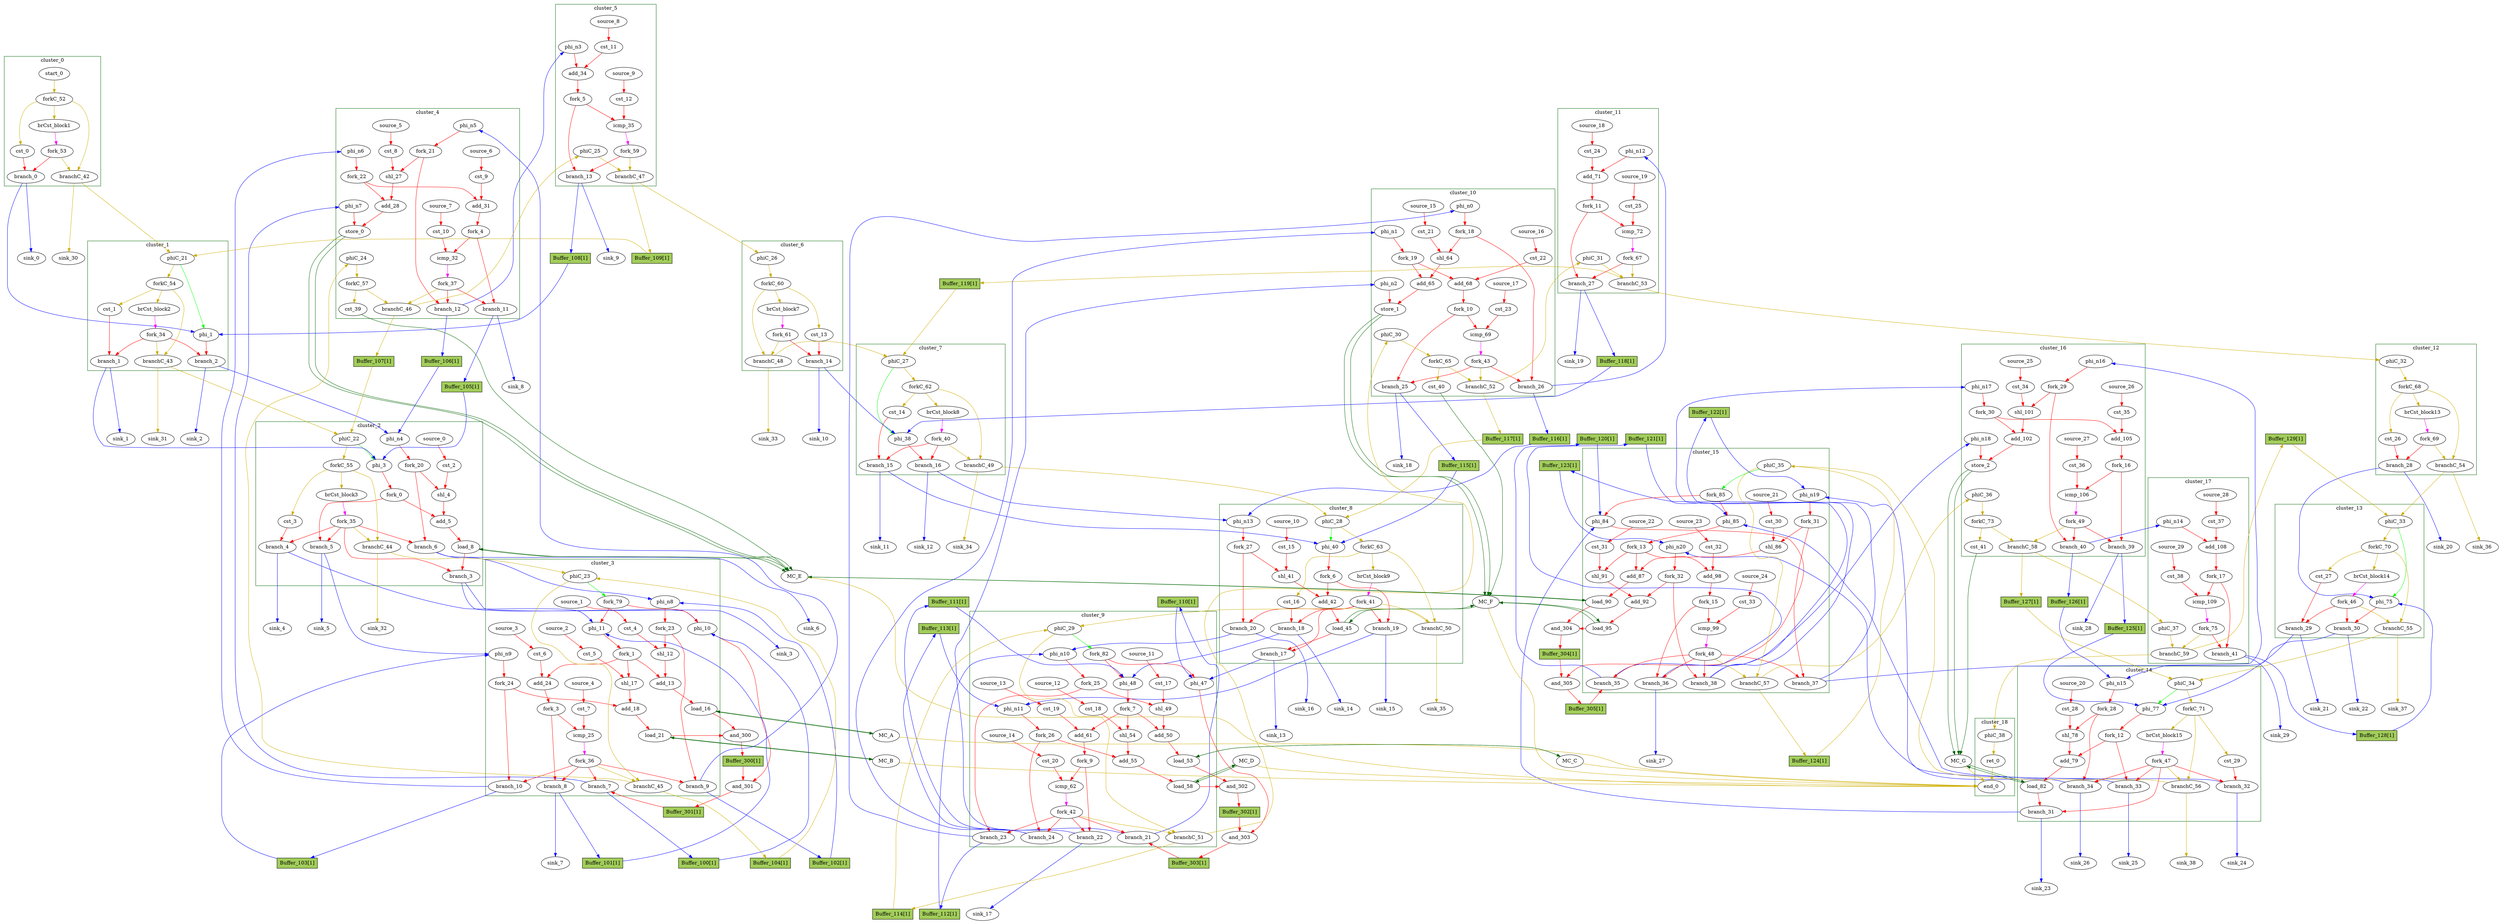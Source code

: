 Digraph G {
	splines=spline;
	subgraph cluster_cluster_2 {
	color = "darkgreen";
label = "cluster_2";
		"phi_3" [type="Mux", in="in1?:1 in2:4 in3:4 ", out="out1:4", bbID=3, delay=1.397];
		"cst_2" [type="Constant", in="in1:2", out="out1:2", bbID=3, value="0x00000003"];
		"shl_4" [type="Operator", in="in1:7 in2:7 ", out="out1:7 ", bbID=3, II=1, delay=0.0, latency=0, op="shl_op"];
		"add_5" [type="Operator", in="in1:8 in2:8 ", out="out1:8 ", bbID=3, II=1, delay=2.287, latency=0, op="add_op"];
		"load_8" [type="Operator", in="in1:32 in2:8 ", out="out1:32 out2:8 ", bbID=3, II=1, delay=1.412, latency=2, op="mc_load_op", portId=0];
		"brCst_block3" [type="Constant", in="in1:1", out="out1:1", bbID=3, value="0x1"];
		"cst_3" [type="Constant", in="in1:1", out="out1:1", bbID=3, value="0x00000000"];
		"phi_n4" [type="Merge", in="in1:4 in2:4 ", out="out1:4", bbID=3, delay=1.397];
		"fork_0" [type="Fork", in="in1:4", out="out1:4 out2:4 ", bbID=3];
		"fork_20" [type="Fork", in="in1:4", out="out1:4 out2:4 ", bbID=3];
		"branch_3" [type="Branch", in="in1:32 in2?:1", out="out1+:32 out2-:32", bbID=3];
		"branch_4" [type="Branch", in="in1:1 in2?:1", out="out1+:1 out2-:1", bbID=3];
		"branch_5" [type="Branch", in="in1:4 in2?:1", out="out1+:4 out2-:4", bbID=3];
		"branch_6" [type="Branch", in="in1:4 in2?:1", out="out1+:4 out2-:4", bbID=3];
		"fork_35" [type="Fork", in="in1:1", out="out1:1 out2:1 out3:1 out4:1 out5:1 ", bbID=3];
		"phiC_22" [type="CntrlMerge", in="in1:0 in2:0 ", out="out1:0 out2?:1", bbID=3, delay=0.0];
		"forkC_55" [type="Fork", in="in1:0", out="out1:0 out2:0 out3:0 ", bbID=3];
		"branchC_44" [type="Branch", in="in1:0 in2?:1", out="out1+:0 out2-:0", bbID=3];
		"source_0" [type="Source", out="out1:2", bbID=3];
	}
	subgraph cluster_cluster_4 {
	color = "darkgreen";
label = "cluster_4";
		"cst_8" [type="Constant", in="in1:2", out="out1:2", bbID=5, value="0x00000003"];
		"shl_27" [type="Operator", in="in1:7 in2:7 ", out="out1:7 ", bbID=5, II=1, delay=0.0, latency=0, op="shl_op"];
		"add_28" [type="Operator", in="in1:8 in2:8 ", out="out1:8 ", bbID=5, II=1, delay=2.287, latency=0, op="add_op"];
		"store_0" [type="Operator", in="in1:32 in2:8 ", out="out1:32 out2:8 ", bbID=5, II=1, delay=0.672, latency=0, op="mc_store_op", portId=0];
		"cst_9" [type="Constant", in="in1:1", out="out1:1", bbID=5, value="0x00000001"];
		"add_31" [type="Operator", in="in1:4 in2:4 ", out="out1:4 ", bbID=5, II=1, delay=2.287, latency=0, op="add_op"];
		"cst_10" [type="Constant", in="in1:4", out="out1:4", bbID=5, value="0x00000008"];
		"icmp_32" [type="Operator", in="in1:4 in2:4 ", out="out1:1 ", bbID=5, II=1, delay=1.907, latency=0, op="icmp_ult_op"];
		"phi_n5" [type="Merge", in="in1:4 ", out="out1:4", bbID=5, delay=0.0];
		"phi_n6" [type="Merge", in="in1:4 ", out="out1:4", bbID=5, delay=0.0];
		"phi_n7" [type="Merge", in="in1:32 ", out="out1:32", bbID=5, delay=0.0];
		"fork_4" [type="Fork", in="in1:4", out="out1:4 out2:4 ", bbID=5];
		"fork_21" [type="Fork", in="in1:4", out="out1:4 out2:4 ", bbID=5];
		"fork_22" [type="Fork", in="in1:4", out="out1:4 out2:4 ", bbID=5];
		"branch_11" [type="Branch", in="in1:4 in2?:1", out="out1+:4 out2-:4", bbID=5];
		"branch_12" [type="Branch", in="in1:4 in2?:1", out="out1+:4 out2-:4", bbID=5];
		"fork_37" [type="Fork", in="in1:1", out="out1:1 out2:1 out3:1 ", bbID=5];
		"cst_39" [type="Constant", in="in1:1", out="out1:1", bbID=5, value="0x00000001"];
		"phiC_24" [type="Merge", in="in1:0 ", out="out1:0", bbID=5, delay=0.0];
		"forkC_57" [type="Fork", in="in1:0", out="out1:0 out2:0 ", bbID=5];
		"branchC_46" [type="Branch", in="in1:0 in2?:1", out="out1+:0 out2-:0", bbID=5];
		"source_5" [type="Source", out="out1:2", bbID=5];
		"source_6" [type="Source", out="out1:1", bbID=5];
		"source_7" [type="Source", out="out1:4", bbID=5];
	}
	subgraph cluster_cluster_0 {
	color = "darkgreen";
label = "cluster_0";
		"brCst_block1" [type="Constant", in="in1:1", out="out1:1", bbID=1, value="0x1"];
		"cst_0" [type="Constant", in="in1:1", out="out1:1", bbID=1, value="0x00000000"];
		"branch_0" [type="Branch", in="in1:1 in2?:1", out="out1+:1 out2-:1", bbID=1];
		"start_0" [type="Entry", in="in1:0", out="out1:0", bbID=1, control="true"];
		"forkC_52" [type="Fork", in="in1:0", out="out1:0 out2:0 out3:0 ", bbID=1];
		"branchC_42" [type="Branch", in="in1:0 in2?:1", out="out1+:0 out2-:0", bbID=1];
		"fork_53" [type="Fork", in="in1:1", out="out1:1 out2:1 ", bbID=1];
	}
	subgraph cluster_cluster_14 {
	color = "darkgreen";
label = "cluster_14";
		"phi_77" [type="Mux", in="in1?:1 in2:4 in3:4 ", out="out1:4", bbID=15, delay=1.397];
		"cst_28" [type="Constant", in="in1:2", out="out1:2", bbID=15, value="0x00000003"];
		"shl_78" [type="Operator", in="in1:7 in2:7 ", out="out1:7 ", bbID=15, II=1, delay=0.0, latency=0, op="shl_op"];
		"add_79" [type="Operator", in="in1:8 in2:8 ", out="out1:8 ", bbID=15, II=1, delay=2.287, latency=0, op="add_op"];
		"load_82" [type="Operator", in="in1:32 in2:8 ", out="out1:32 out2:8 ", bbID=15, II=1, delay=1.412, latency=2, op="mc_load_op", portId=0];
		"brCst_block15" [type="Constant", in="in1:1", out="out1:1", bbID=15, value="0x1"];
		"cst_29" [type="Constant", in="in1:1", out="out1:1", bbID=15, value="0x00000000"];
		"phi_n15" [type="Merge", in="in1:4 in2:4 ", out="out1:4", bbID=15, delay=1.397];
		"fork_12" [type="Fork", in="in1:4", out="out1:4 out2:4 ", bbID=15];
		"fork_28" [type="Fork", in="in1:4", out="out1:4 out2:4 ", bbID=15];
		"branch_31" [type="Branch", in="in1:32 in2?:1", out="out1+:32 out2-:32", bbID=15];
		"branch_32" [type="Branch", in="in1:1 in2?:1", out="out1+:1 out2-:1", bbID=15];
		"branch_33" [type="Branch", in="in1:4 in2?:1", out="out1+:4 out2-:4", bbID=15];
		"branch_34" [type="Branch", in="in1:4 in2?:1", out="out1+:4 out2-:4", bbID=15];
		"fork_47" [type="Fork", in="in1:1", out="out1:1 out2:1 out3:1 out4:1 out5:1 ", bbID=15];
		"phiC_34" [type="CntrlMerge", in="in1:0 in2:0 ", out="out1:0 out2?:1", bbID=15, delay=0.0];
		"forkC_71" [type="Fork", in="in1:0", out="out1:0 out2:0 out3:0 ", bbID=15];
		"branchC_56" [type="Branch", in="in1:0 in2?:1", out="out1+:0 out2-:0", bbID=15];
		"source_20" [type="Source", out="out1:2", bbID=15];
	}
	subgraph cluster_cluster_7 {
	color = "darkgreen";
label = "cluster_7";
		"phi_38" [type="Mux", in="in1?:1 in2:4 in3:4 ", out="out1:4", bbID=8, delay=1.397];
		"brCst_block8" [type="Constant", in="in1:1", out="out1:1", bbID=8, value="0x1"];
		"cst_14" [type="Constant", in="in1:1", out="out1:1", bbID=8, value="0x00000000"];
		"branch_15" [type="Branch", in="in1:1 in2?:1", out="out1+:1 out2-:1", bbID=8];
		"branch_16" [type="Branch", in="in1:4 in2?:1", out="out1+:4 out2-:4", bbID=8];
		"fork_40" [type="Fork", in="in1:1", out="out1:1 out2:1 out3:1 ", bbID=8];
		"phiC_27" [type="CntrlMerge", in="in1:0 in2:0 ", out="out1:0 out2?:1", bbID=8, delay=0.0];
		"forkC_62" [type="Fork", in="in1:0", out="out1:0 out2:0 out3:0 ", bbID=8];
		"branchC_49" [type="Branch", in="in1:0 in2?:1", out="out1+:0 out2-:0", bbID=8];
	}
	subgraph cluster_cluster_5 {
	color = "darkgreen";
label = "cluster_5";
		"cst_11" [type="Constant", in="in1:1", out="out1:1", bbID=6, value="0x00000001"];
		"add_34" [type="Operator", in="in1:4 in2:4 ", out="out1:4 ", bbID=6, II=1, delay=2.287, latency=0, op="add_op"];
		"cst_12" [type="Constant", in="in1:4", out="out1:4", bbID=6, value="0x00000008"];
		"icmp_35" [type="Operator", in="in1:4 in2:4 ", out="out1:1 ", bbID=6, II=1, delay=1.907, latency=0, op="icmp_ult_op"];
		"phi_n3" [type="Merge", in="in1:4 ", out="out1:4", bbID=6, delay=0.0];
		"fork_5" [type="Fork", in="in1:4", out="out1:4 out2:4 ", bbID=6];
		"branch_13" [type="Branch", in="in1:4 in2?:1", out="out1+:4 out2-:4", bbID=6];
		"phiC_25" [type="Merge", in="in1:0 ", out="out1:0", bbID=6, delay=0.0];
		"branchC_47" [type="Branch", in="in1:0 in2?:1", out="out1+:0 out2-:0", bbID=6];
		"fork_59" [type="Fork", in="in1:1", out="out1:1 out2:1 ", bbID=6];
		"source_8" [type="Source", out="out1:1", bbID=6];
		"source_9" [type="Source", out="out1:4", bbID=6];
	}
	subgraph cluster_cluster_16 {
	color = "darkgreen";
label = "cluster_16";
		"cst_34" [type="Constant", in="in1:2", out="out1:2", bbID=17, value="0x00000003"];
		"shl_101" [type="Operator", in="in1:7 in2:7 ", out="out1:7 ", bbID=17, II=1, delay=0.0, latency=0, op="shl_op"];
		"add_102" [type="Operator", in="in1:8 in2:8 ", out="out1:8 ", bbID=17, II=1, delay=2.287, latency=0, op="add_op"];
		"store_2" [type="Operator", in="in1:32 in2:8 ", out="out1:32 out2:8 ", bbID=17, II=1, delay=0.672, latency=0, op="mc_store_op", portId=0];
		"cst_35" [type="Constant", in="in1:1", out="out1:1", bbID=17, value="0x00000001"];
		"add_105" [type="Operator", in="in1:4 in2:4 ", out="out1:4 ", bbID=17, II=1, delay=2.287, latency=0, op="add_op"];
		"cst_36" [type="Constant", in="in1:4", out="out1:4", bbID=17, value="0x00000008"];
		"icmp_106" [type="Operator", in="in1:4 in2:4 ", out="out1:1 ", bbID=17, II=1, delay=1.907, latency=0, op="icmp_ult_op"];
		"phi_n16" [type="Merge", in="in1:4 ", out="out1:4", bbID=17, delay=0.0];
		"phi_n17" [type="Merge", in="in1:4 ", out="out1:4", bbID=17, delay=0.0];
		"phi_n18" [type="Merge", in="in1:32 ", out="out1:32", bbID=17, delay=0.0];
		"fork_16" [type="Fork", in="in1:4", out="out1:4 out2:4 ", bbID=17];
		"fork_29" [type="Fork", in="in1:4", out="out1:4 out2:4 ", bbID=17];
		"fork_30" [type="Fork", in="in1:4", out="out1:4 out2:4 ", bbID=17];
		"branch_39" [type="Branch", in="in1:4 in2?:1", out="out1+:4 out2-:4", bbID=17];
		"branch_40" [type="Branch", in="in1:4 in2?:1", out="out1+:4 out2-:4", bbID=17];
		"fork_49" [type="Fork", in="in1:1", out="out1:1 out2:1 out3:1 ", bbID=17];
		"cst_41" [type="Constant", in="in1:1", out="out1:1", bbID=17, value="0x00000001"];
		"phiC_36" [type="Merge", in="in1:0 ", out="out1:0", bbID=17, delay=0.0];
		"forkC_73" [type="Fork", in="in1:0", out="out1:0 out2:0 ", bbID=17];
		"branchC_58" [type="Branch", in="in1:0 in2?:1", out="out1+:0 out2-:0", bbID=17];
		"source_25" [type="Source", out="out1:2", bbID=17];
		"source_26" [type="Source", out="out1:1", bbID=17];
		"source_27" [type="Source", out="out1:4", bbID=17];
	}
	subgraph cluster_cluster_10 {
	color = "darkgreen";
label = "cluster_10";
		"cst_21" [type="Constant", in="in1:2", out="out1:2", bbID=11, value="0x00000003"];
		"shl_64" [type="Operator", in="in1:7 in2:7 ", out="out1:7 ", bbID=11, II=1, delay=0.0, latency=0, op="shl_op"];
		"add_65" [type="Operator", in="in1:8 in2:8 ", out="out1:8 ", bbID=11, II=1, delay=2.287, latency=0, op="add_op"];
		"store_1" [type="Operator", in="in1:32 in2:8 ", out="out1:32 out2:8 ", bbID=11, II=1, delay=0.672, latency=0, op="mc_store_op", portId=0];
		"cst_22" [type="Constant", in="in1:1", out="out1:1", bbID=11, value="0x00000001"];
		"add_68" [type="Operator", in="in1:4 in2:4 ", out="out1:4 ", bbID=11, II=1, delay=2.287, latency=0, op="add_op"];
		"cst_23" [type="Constant", in="in1:4", out="out1:4", bbID=11, value="0x00000008"];
		"icmp_69" [type="Operator", in="in1:4 in2:4 ", out="out1:1 ", bbID=11, II=1, delay=1.907, latency=0, op="icmp_ult_op"];
		"phi_n0" [type="Merge", in="in1:4 ", out="out1:4", bbID=11, delay=0.0];
		"phi_n1" [type="Merge", in="in1:4 ", out="out1:4", bbID=11, delay=0.0];
		"phi_n2" [type="Merge", in="in1:32 ", out="out1:32", bbID=11, delay=0.0];
		"fork_10" [type="Fork", in="in1:4", out="out1:4 out2:4 ", bbID=11];
		"fork_18" [type="Fork", in="in1:4", out="out1:4 out2:4 ", bbID=11];
		"fork_19" [type="Fork", in="in1:4", out="out1:4 out2:4 ", bbID=11];
		"branch_25" [type="Branch", in="in1:4 in2?:1", out="out1+:4 out2-:4", bbID=11];
		"branch_26" [type="Branch", in="in1:4 in2?:1", out="out1+:4 out2-:4", bbID=11];
		"fork_43" [type="Fork", in="in1:1", out="out1:1 out2:1 out3:1 ", bbID=11];
		"cst_40" [type="Constant", in="in1:1", out="out1:1", bbID=11, value="0x00000001"];
		"phiC_30" [type="Merge", in="in1:0 ", out="out1:0", bbID=11, delay=0.0];
		"forkC_65" [type="Fork", in="in1:0", out="out1:0 out2:0 ", bbID=11];
		"branchC_52" [type="Branch", in="in1:0 in2?:1", out="out1+:0 out2-:0", bbID=11];
		"source_15" [type="Source", out="out1:2", bbID=11];
		"source_16" [type="Source", out="out1:1", bbID=11];
		"source_17" [type="Source", out="out1:4", bbID=11];
	}
	subgraph cluster_cluster_8 {
	color = "darkgreen";
label = "cluster_8";
		"phi_40" [type="Mux", in="in1?:1 in2:4 in3:4 ", out="out1:4", bbID=9, delay=1.397];
		"cst_15" [type="Constant", in="in1:2", out="out1:2", bbID=9, value="0x00000003"];
		"shl_41" [type="Operator", in="in1:7 in2:7 ", out="out1:7 ", bbID=9, II=1, delay=0.0, latency=0, op="shl_op"];
		"add_42" [type="Operator", in="in1:8 in2:8 ", out="out1:8 ", bbID=9, II=1, delay=2.287, latency=0, op="add_op"];
		"load_45" [type="Operator", in="in1:32 in2:8 ", out="out1:32 out2:8 ", bbID=9, II=1, delay=1.412, latency=2, op="mc_load_op", portId=0];
		"brCst_block9" [type="Constant", in="in1:1", out="out1:1", bbID=9, value="0x1"];
		"cst_16" [type="Constant", in="in1:1", out="out1:1", bbID=9, value="0x00000000"];
		"phi_n13" [type="Merge", in="in1:4 in2:4 ", out="out1:4", bbID=9, delay=1.397];
		"fork_6" [type="Fork", in="in1:4", out="out1:4 out2:4 ", bbID=9];
		"fork_27" [type="Fork", in="in1:4", out="out1:4 out2:4 ", bbID=9];
		"branch_17" [type="Branch", in="in1:32 in2?:1", out="out1+:32 out2-:32", bbID=9];
		"branch_18" [type="Branch", in="in1:1 in2?:1", out="out1+:1 out2-:1", bbID=9];
		"branch_19" [type="Branch", in="in1:4 in2?:1", out="out1+:4 out2-:4", bbID=9];
		"branch_20" [type="Branch", in="in1:4 in2?:1", out="out1+:4 out2-:4", bbID=9];
		"fork_41" [type="Fork", in="in1:1", out="out1:1 out2:1 out3:1 out4:1 out5:1 ", bbID=9];
		"phiC_28" [type="CntrlMerge", in="in1:0 in2:0 ", out="out1:0 out2?:1", bbID=9, delay=0.0];
		"forkC_63" [type="Fork", in="in1:0", out="out1:0 out2:0 out3:0 ", bbID=9];
		"branchC_50" [type="Branch", in="in1:0 in2?:1", out="out1+:0 out2-:0", bbID=9];
		"source_10" [type="Source", out="out1:2", bbID=9];
	}
	subgraph cluster_cluster_6 {
	color = "darkgreen";
label = "cluster_6";
		"brCst_block7" [type="Constant", in="in1:1", out="out1:1", bbID=7, value="0x1"];
		"cst_13" [type="Constant", in="in1:1", out="out1:1", bbID=7, value="0x00000000"];
		"branch_14" [type="Branch", in="in1:1 in2?:1", out="out1+:1 out2-:1", bbID=7];
		"phiC_26" [type="Merge", in="in1:0 ", out="out1:0", bbID=7, delay=0.0];
		"forkC_60" [type="Fork", in="in1:0", out="out1:0 out2:0 out3:0 ", bbID=7];
		"branchC_48" [type="Branch", in="in1:0 in2?:1", out="out1+:0 out2-:0", bbID=7];
		"fork_61" [type="Fork", in="in1:1", out="out1:1 out2:1 ", bbID=7];
	}
	subgraph cluster_cluster_12 {
	color = "darkgreen";
label = "cluster_12";
		"brCst_block13" [type="Constant", in="in1:1", out="out1:1", bbID=13, value="0x1"];
		"cst_26" [type="Constant", in="in1:1", out="out1:1", bbID=13, value="0x00000000"];
		"branch_28" [type="Branch", in="in1:1 in2?:1", out="out1+:1 out2-:1", bbID=13];
		"phiC_32" [type="Merge", in="in1:0 ", out="out1:0", bbID=13, delay=0.0];
		"forkC_68" [type="Fork", in="in1:0", out="out1:0 out2:0 out3:0 ", bbID=13];
		"branchC_54" [type="Branch", in="in1:0 in2?:1", out="out1+:0 out2-:0", bbID=13];
		"fork_69" [type="Fork", in="in1:1", out="out1:1 out2:1 ", bbID=13];
	}
	subgraph cluster_cluster_13 {
	color = "darkgreen";
label = "cluster_13";
		"phi_75" [type="Mux", in="in1?:1 in2:4 in3:4 ", out="out1:4", bbID=14, delay=1.397];
		"brCst_block14" [type="Constant", in="in1:1", out="out1:1", bbID=14, value="0x1"];
		"cst_27" [type="Constant", in="in1:1", out="out1:1", bbID=14, value="0x00000000"];
		"branch_29" [type="Branch", in="in1:1 in2?:1", out="out1+:1 out2-:1", bbID=14];
		"branch_30" [type="Branch", in="in1:4 in2?:1", out="out1+:4 out2-:4", bbID=14];
		"fork_46" [type="Fork", in="in1:1", out="out1:1 out2:1 out3:1 ", bbID=14];
		"phiC_33" [type="CntrlMerge", in="in1:0 in2:0 ", out="out1:0 out2?:1", bbID=14, delay=0.0];
		"forkC_70" [type="Fork", in="in1:0", out="out1:0 out2:0 out3:0 ", bbID=14];
		"branchC_55" [type="Branch", in="in1:0 in2?:1", out="out1+:0 out2-:0", bbID=14];
	}
	subgraph cluster_cluster_17 {
	color = "darkgreen";
label = "cluster_17";
		"cst_37" [type="Constant", in="in1:1", out="out1:1", bbID=18, value="0x00000001"];
		"add_108" [type="Operator", in="in1:4 in2:4 ", out="out1:4 ", bbID=18, II=1, delay=2.287, latency=0, op="add_op"];
		"cst_38" [type="Constant", in="in1:4", out="out1:4", bbID=18, value="0x00000008"];
		"icmp_109" [type="Operator", in="in1:4 in2:4 ", out="out1:1 ", bbID=18, II=1, delay=1.907, latency=0, op="icmp_ult_op"];
		"phi_n14" [type="Merge", in="in1:4 ", out="out1:4", bbID=18, delay=0.0];
		"fork_17" [type="Fork", in="in1:4", out="out1:4 out2:4 ", bbID=18];
		"branch_41" [type="Branch", in="in1:4 in2?:1", out="out1+:4 out2-:4", bbID=18];
		"phiC_37" [type="Merge", in="in1:0 ", out="out1:0", bbID=18, delay=0.0];
		"branchC_59" [type="Branch", in="in1:0 in2?:1", out="out1+:0 out2-:0", bbID=18];
		"fork_75" [type="Fork", in="in1:1", out="out1:1 out2:1 ", bbID=18];
		"source_28" [type="Source", out="out1:1", bbID=18];
		"source_29" [type="Source", out="out1:4", bbID=18];
	}
	subgraph cluster_cluster_18 {
	color = "darkgreen";
label = "cluster_18";
		"ret_0" [type="Operator", in="in1:0 ", out="out1:0 ", bbID=19, II=1, delay=0.0, latency=0, op="ret_op"];
		"end_0" [type="Exit", in="in1:0*e in2:0*e in3:0*e in4:0*e in5:0*e in6:0*e in7:0*e in8:0 ", out="out1:0", bbID=0];
		"phiC_38" [type="Merge", in="in1:0 ", out="out1:0", bbID=19, delay=0.0];
	}
	subgraph cluster_cluster_11 {
	color = "darkgreen";
label = "cluster_11";
		"cst_24" [type="Constant", in="in1:1", out="out1:1", bbID=12, value="0x00000001"];
		"add_71" [type="Operator", in="in1:4 in2:4 ", out="out1:4 ", bbID=12, II=1, delay=2.287, latency=0, op="add_op"];
		"cst_25" [type="Constant", in="in1:4", out="out1:4", bbID=12, value="0x00000008"];
		"icmp_72" [type="Operator", in="in1:4 in2:4 ", out="out1:1 ", bbID=12, II=1, delay=1.907, latency=0, op="icmp_ult_op"];
		"phi_n12" [type="Merge", in="in1:4 ", out="out1:4", bbID=12, delay=0.0];
		"fork_11" [type="Fork", in="in1:4", out="out1:4 out2:4 ", bbID=12];
		"branch_27" [type="Branch", in="in1:4 in2?:1", out="out1+:4 out2-:4", bbID=12];
		"phiC_31" [type="Merge", in="in1:0 ", out="out1:0", bbID=12, delay=0.0];
		"branchC_53" [type="Branch", in="in1:0 in2?:1", out="out1+:0 out2-:0", bbID=12];
		"fork_67" [type="Fork", in="in1:1", out="out1:1 out2:1 ", bbID=12];
		"source_18" [type="Source", out="out1:1", bbID=12];
		"source_19" [type="Source", out="out1:4", bbID=12];
	}
	subgraph cluster_cluster_9 {
	color = "darkgreen";
label = "cluster_9";
		"phi_47" [type="Mux", in="in1?:1 in2:32 in3:32 ", out="out1:32", bbID=10, delay=1.397];
		"phi_48" [type="Mux", in="in1?:1 in2:4 in3:4 ", out="out1:4", bbID=10, delay=1.397];
		"cst_17" [type="Constant", in="in1:2", out="out1:2", bbID=10, value="0x00000003"];
		"shl_49" [type="Operator", in="in1:7 in2:7 ", out="out1:7 ", bbID=10, II=1, delay=0.0, latency=0, op="shl_op"];
		"add_50" [type="Operator", in="in1:8 in2:8 ", out="out1:8 ", bbID=10, II=1, delay=2.287, latency=0, op="add_op"];
		"load_53" [type="Operator", in="in1:32 in2:8 ", out="out1:32 out2:8 ", bbID=10, II=1, delay=1.412, latency=2, op="mc_load_op", portId=0];
		"cst_18" [type="Constant", in="in1:2", out="out1:2", bbID=10, value="0x00000003"];
		"shl_54" [type="Operator", in="in1:7 in2:7 ", out="out1:7 ", bbID=10, II=1, delay=0.0, latency=0, op="shl_op"];
		"add_55" [type="Operator", in="in1:8 in2:8 ", out="out1:8 ", bbID=10, II=1, delay=2.287, latency=0, op="add_op"];
		"load_58" [type="Operator", in="in1:32 in2:8 ", out="out1:32 out2:8 ", bbID=10, II=1, delay=1.412, latency=2, op="mc_load_op", portId=0];
		"cst_19" [type="Constant", in="in1:1", out="out1:1", bbID=10, value="0x00000001"];
		"add_61" [type="Operator", in="in1:4 in2:4 ", out="out1:4 ", bbID=10, II=1, delay=2.287, latency=0, op="add_op"];
		"cst_20" [type="Constant", in="in1:4", out="out1:4", bbID=10, value="0x00000008"];
		"icmp_62" [type="Operator", in="in1:4 in2:4 ", out="out1:1 ", bbID=10, II=1, delay=1.907, latency=0, op="icmp_ult_op"];
		"phi_n10" [type="Merge", in="in1:4 in2:4 ", out="out1:4", bbID=10, delay=1.397];
		"phi_n11" [type="Merge", in="in1:4 in2:4 ", out="out1:4", bbID=10, delay=1.397];
		"fork_7" [type="Fork", in="in1:4", out="out1:4 out2:4 out3:4 ", bbID=10];
		"fork_9" [type="Fork", in="in1:4", out="out1:4 out2:4 ", bbID=10];
		"fork_25" [type="Fork", in="in1:4", out="out1:4 out2:4 ", bbID=10];
		"fork_26" [type="Fork", in="in1:4", out="out1:4 out2:4 ", bbID=10];
		"branch_21" [type="Branch", in="in1:32 in2?:1", out="out1+:32 out2-:32", bbID=10];
		"branch_22" [type="Branch", in="in1:4 in2?:1", out="out1+:4 out2-:4", bbID=10];
		"branch_23" [type="Branch", in="in1:4 in2?:1", out="out1+:4 out2-:4", bbID=10];
		"branch_24" [type="Branch", in="in1:4 in2?:1", out="out1+:4 out2-:4", bbID=10];
		"fork_42" [type="Fork", in="in1:1", out="out1:1 out2:1 out3:1 out4:1 out5:1 ", bbID=10];
		"phiC_29" [type="CntrlMerge", in="in1:0 in2:0 ", out="out1:0 out2?:1", bbID=10, delay=0.0];
		"branchC_51" [type="Branch", in="in1:0 in2?:1", out="out1+:0 out2-:0", bbID=10];
		"source_11" [type="Source", out="out1:2", bbID=10];
		"source_12" [type="Source", out="out1:2", bbID=10];
		"source_13" [type="Source", out="out1:1", bbID=10];
		"source_14" [type="Source", out="out1:4", bbID=10];
		"fork_82" [type="Fork", in="in1:1", out="out1:1 out2:1 ", bbID=10];
	}
	subgraph cluster_cluster_3 {
	color = "darkgreen";
label = "cluster_3";
		"phi_10" [type="Mux", in="in1?:1 in2:32 in3:32 ", out="out1:32", bbID=4, delay=1.397];
		"phi_11" [type="Mux", in="in1?:1 in2:4 in3:4 ", out="out1:4", bbID=4, delay=1.397];
		"cst_4" [type="Constant", in="in1:2", out="out1:2", bbID=4, value="0x00000003"];
		"shl_12" [type="Operator", in="in1:7 in2:7 ", out="out1:7 ", bbID=4, II=1, delay=0.0, latency=0, op="shl_op"];
		"add_13" [type="Operator", in="in1:8 in2:8 ", out="out1:8 ", bbID=4, II=1, delay=2.287, latency=0, op="add_op"];
		"load_16" [type="Operator", in="in1:32 in2:8 ", out="out1:32 out2:8 ", bbID=4, II=1, delay=1.412, latency=2, op="mc_load_op", portId=0];
		"cst_5" [type="Constant", in="in1:2", out="out1:2", bbID=4, value="0x00000003"];
		"shl_17" [type="Operator", in="in1:7 in2:7 ", out="out1:7 ", bbID=4, II=1, delay=0.0, latency=0, op="shl_op"];
		"add_18" [type="Operator", in="in1:8 in2:8 ", out="out1:8 ", bbID=4, II=1, delay=2.287, latency=0, op="add_op"];
		"load_21" [type="Operator", in="in1:32 in2:8 ", out="out1:32 out2:8 ", bbID=4, II=1, delay=1.412, latency=2, op="mc_load_op", portId=0];
		"cst_6" [type="Constant", in="in1:1", out="out1:1", bbID=4, value="0x00000001"];
		"add_24" [type="Operator", in="in1:4 in2:4 ", out="out1:4 ", bbID=4, II=1, delay=2.287, latency=0, op="add_op"];
		"cst_7" [type="Constant", in="in1:4", out="out1:4", bbID=4, value="0x00000008"];
		"icmp_25" [type="Operator", in="in1:4 in2:4 ", out="out1:1 ", bbID=4, II=1, delay=1.907, latency=0, op="icmp_ult_op"];
		"phi_n8" [type="Merge", in="in1:4 in2:4 ", out="out1:4", bbID=4, delay=1.397];
		"phi_n9" [type="Merge", in="in1:4 in2:4 ", out="out1:4", bbID=4, delay=1.397];
		"fork_1" [type="Fork", in="in1:4", out="out1:4 out2:4 out3:4 ", bbID=4];
		"fork_3" [type="Fork", in="in1:4", out="out1:4 out2:4 ", bbID=4];
		"fork_23" [type="Fork", in="in1:4", out="out1:4 out2:4 ", bbID=4];
		"fork_24" [type="Fork", in="in1:4", out="out1:4 out2:4 ", bbID=4];
		"branch_7" [type="Branch", in="in1:32 in2?:1", out="out1+:32 out2-:32", bbID=4];
		"branch_8" [type="Branch", in="in1:4 in2?:1", out="out1+:4 out2-:4", bbID=4];
		"branch_9" [type="Branch", in="in1:4 in2?:1", out="out1+:4 out2-:4", bbID=4];
		"branch_10" [type="Branch", in="in1:4 in2?:1", out="out1+:4 out2-:4", bbID=4];
		"fork_36" [type="Fork", in="in1:1", out="out1:1 out2:1 out3:1 out4:1 out5:1 ", bbID=4];
		"phiC_23" [type="CntrlMerge", in="in1:0 in2:0 ", out="out1:0 out2?:1", bbID=4, delay=0.0];
		"branchC_45" [type="Branch", in="in1:0 in2?:1", out="out1+:0 out2-:0", bbID=4];
		"source_1" [type="Source", out="out1:2", bbID=4];
		"source_2" [type="Source", out="out1:2", bbID=4];
		"source_3" [type="Source", out="out1:1", bbID=4];
		"source_4" [type="Source", out="out1:4", bbID=4];
		"fork_79" [type="Fork", in="in1:1", out="out1:1 out2:1 ", bbID=4];
	}
	subgraph cluster_cluster_15 {
	color = "darkgreen";
label = "cluster_15";
		"phi_84" [type="Mux", in="in1?:1 in2:32 in3:32 ", out="out1:32", bbID=16, delay=1.397];
		"phi_85" [type="Mux", in="in1?:1 in2:4 in3:4 ", out="out1:4", bbID=16, delay=1.397];
		"cst_30" [type="Constant", in="in1:2", out="out1:2", bbID=16, value="0x00000003"];
		"shl_86" [type="Operator", in="in1:7 in2:7 ", out="out1:7 ", bbID=16, II=1, delay=0.0, latency=0, op="shl_op"];
		"add_87" [type="Operator", in="in1:8 in2:8 ", out="out1:8 ", bbID=16, II=1, delay=2.287, latency=0, op="add_op"];
		"load_90" [type="Operator", in="in1:32 in2:8 ", out="out1:32 out2:8 ", bbID=16, II=1, delay=1.412, latency=2, op="mc_load_op", portId=1];
		"cst_31" [type="Constant", in="in1:2", out="out1:2", bbID=16, value="0x00000003"];
		"shl_91" [type="Operator", in="in1:7 in2:7 ", out="out1:7 ", bbID=16, II=1, delay=0.0, latency=0, op="shl_op"];
		"add_92" [type="Operator", in="in1:8 in2:8 ", out="out1:8 ", bbID=16, II=1, delay=2.287, latency=0, op="add_op"];
		"load_95" [type="Operator", in="in1:32 in2:8 ", out="out1:32 out2:8 ", bbID=16, II=1, delay=1.412, latency=2, op="mc_load_op", portId=1];
		"cst_32" [type="Constant", in="in1:1", out="out1:1", bbID=16, value="0x00000001"];
		"add_98" [type="Operator", in="in1:4 in2:4 ", out="out1:4 ", bbID=16, II=1, delay=2.287, latency=0, op="add_op"];
		"cst_33" [type="Constant", in="in1:4", out="out1:4", bbID=16, value="0x00000008"];
		"icmp_99" [type="Operator", in="in1:4 in2:4 ", out="out1:1 ", bbID=16, II=1, delay=1.907, latency=0, op="icmp_ult_op"];
		"phi_n19" [type="Merge", in="in1:4 in2:4 ", out="out1:4", bbID=16, delay=1.397];
		"phi_n20" [type="Merge", in="in1:4 in2:4 ", out="out1:4", bbID=16, delay=1.397];
		"fork_13" [type="Fork", in="in1:4", out="out1:4 out2:4 out3:4 ", bbID=16];
		"fork_15" [type="Fork", in="in1:4", out="out1:4 out2:4 ", bbID=16];
		"fork_31" [type="Fork", in="in1:4", out="out1:4 out2:4 ", bbID=16];
		"fork_32" [type="Fork", in="in1:4", out="out1:4 out2:4 ", bbID=16];
		"branch_35" [type="Branch", in="in1:32 in2?:1", out="out1+:32 out2-:32", bbID=16];
		"branch_36" [type="Branch", in="in1:4 in2?:1", out="out1+:4 out2-:4", bbID=16];
		"branch_37" [type="Branch", in="in1:4 in2?:1", out="out1+:4 out2-:4", bbID=16];
		"branch_38" [type="Branch", in="in1:4 in2?:1", out="out1+:4 out2-:4", bbID=16];
		"fork_48" [type="Fork", in="in1:1", out="out1:1 out2:1 out3:1 out4:1 out5:1 ", bbID=16];
		"phiC_35" [type="CntrlMerge", in="in1:0 in2:0 ", out="out1:0 out2?:1", bbID=16, delay=0.0];
		"branchC_57" [type="Branch", in="in1:0 in2?:1", out="out1+:0 out2-:0", bbID=16];
		"source_21" [type="Source", out="out1:2", bbID=16];
		"source_22" [type="Source", out="out1:2", bbID=16];
		"source_23" [type="Source", out="out1:1", bbID=16];
		"source_24" [type="Source", out="out1:4", bbID=16];
		"fork_85" [type="Fork", in="in1:1", out="out1:1 out2:1 ", bbID=16];
	}
	subgraph cluster_cluster_1 {
	color = "darkgreen";
label = "cluster_1";
		"phi_1" [type="Mux", in="in1?:1 in2:4 in3:4 ", out="out1:4", bbID=2, delay=1.397];
		"brCst_block2" [type="Constant", in="in1:1", out="out1:1", bbID=2, value="0x1"];
		"cst_1" [type="Constant", in="in1:1", out="out1:1", bbID=2, value="0x00000000"];
		"branch_1" [type="Branch", in="in1:1 in2?:1", out="out1+:1 out2-:1", bbID=2];
		"branch_2" [type="Branch", in="in1:4 in2?:1", out="out1+:4 out2-:4", bbID=2];
		"fork_34" [type="Fork", in="in1:1", out="out1:1 out2:1 out3:1 ", bbID=2];
		"phiC_21" [type="CntrlMerge", in="in1:0 in2:0 ", out="out1:0 out2?:1", bbID=2, delay=0.0];
		"forkC_54" [type="Fork", in="in1:0", out="out1:0 out2:0 out3:0 ", bbID=2];
		"branchC_43" [type="Branch", in="in1:0 in2?:1", out="out1+:0 out2-:0", bbID=2];
	}
		"MC_E" [type="MC", in="in1:32*c0 in2:8*l0a in3:8*s0a in4:32*s0d in5:8*l1a ", out="out1:32*l0d out2:32*l1d out3:0*e ", bbID=0, bbcount=1, ldcount=2, memory="E", stcount=1];
		"MC_A" [type="MC", in="in1:8*l0a ", out="out1:32*l0d out2:0*e ", bbID=0, bbcount=0, ldcount=1, memory="A", stcount=0];
		"MC_B" [type="MC", in="in1:8*l0a ", out="out1:32*l0d out2:0*e ", bbID=0, bbcount=0, ldcount=1, memory="B", stcount=0];
		"MC_F" [type="MC", in="in1:32*c0 in2:8*l0a in3:8*s0a in4:32*s0d in5:8*l1a ", out="out1:32*l0d out2:32*l1d out3:0*e ", bbID=0, bbcount=1, ldcount=2, memory="F", stcount=1];
		"MC_C" [type="MC", in="in1:8*l0a ", out="out1:32*l0d out2:0*e ", bbID=0, bbcount=0, ldcount=1, memory="C", stcount=0];
		"MC_D" [type="MC", in="in1:8*l0a ", out="out1:32*l0d out2:0*e ", bbID=0, bbcount=0, ldcount=1, memory="D", stcount=0];
		"MC_G" [type="MC", in="in1:32*c0 in2:8*l0a in3:8*s0a in4:32*s0d ", out="out1:32*l0d out2:0*e ", bbID=0, bbcount=1, ldcount=1, memory="G", stcount=1];
		"sink_0" [type="Sink", in="in1:1", bbID=0];
		"sink_1" [type="Sink", in="in1:1", bbID=0];
		"sink_2" [type="Sink", in="in1:4", bbID=0];
		"sink_3" [type="Sink", in="in1:32", bbID=0];
		"sink_4" [type="Sink", in="in1:1", bbID=0];
		"sink_5" [type="Sink", in="in1:4", bbID=0];
		"sink_6" [type="Sink", in="in1:4", bbID=0];
		"sink_7" [type="Sink", in="in1:4", bbID=0];
		"sink_8" [type="Sink", in="in1:4", bbID=0];
		"sink_9" [type="Sink", in="in1:4", bbID=0];
		"sink_10" [type="Sink", in="in1:1", bbID=0];
		"sink_11" [type="Sink", in="in1:1", bbID=0];
		"sink_12" [type="Sink", in="in1:4", bbID=0];
		"sink_13" [type="Sink", in="in1:32", bbID=0];
		"sink_14" [type="Sink", in="in1:1", bbID=0];
		"sink_15" [type="Sink", in="in1:4", bbID=0];
		"sink_16" [type="Sink", in="in1:4", bbID=0];
		"sink_17" [type="Sink", in="in1:4", bbID=0];
		"sink_18" [type="Sink", in="in1:4", bbID=0];
		"sink_19" [type="Sink", in="in1:4", bbID=0];
		"sink_20" [type="Sink", in="in1:1", bbID=0];
		"sink_21" [type="Sink", in="in1:1", bbID=0];
		"sink_22" [type="Sink", in="in1:4", bbID=0];
		"sink_23" [type="Sink", in="in1:32", bbID=0];
		"sink_24" [type="Sink", in="in1:1", bbID=0];
		"sink_25" [type="Sink", in="in1:4", bbID=0];
		"sink_26" [type="Sink", in="in1:4", bbID=0];
		"sink_27" [type="Sink", in="in1:4", bbID=0];
		"sink_28" [type="Sink", in="in1:4", bbID=0];
		"sink_29" [type="Sink", in="in1:4", bbID=0];
		"sink_30" [type="Sink", in="in1:0", bbID=0];
		"sink_31" [type="Sink", in="in1:0", bbID=0];
		"sink_32" [type="Sink", in="in1:0", bbID=0];
		"sink_33" [type="Sink", in="in1:0", bbID=0];
		"sink_34" [type="Sink", in="in1:0", bbID=0];
		"sink_35" [type="Sink", in="in1:0", bbID=0];
		"sink_36" [type="Sink", in="in1:0", bbID=0];
		"sink_37" [type="Sink", in="in1:0", bbID=0];
		"sink_38" [type="Sink", in="in1:0", bbID=0];
		"Buffer_100" [type="Buffer", in="in1:32", out="out1:32", bbID=3, fillcolor="darkolivegreen3", height=0.4, label="Buffer_100[1]", shape="box", slots=1, style="filled", transparent="false"];
		"Buffer_101" [type="Buffer", in="in1:32", out="out1:32", bbID=3, fillcolor="darkolivegreen3", height=0.4, label="Buffer_101[1]", shape="box", slots=1, style="filled", transparent="false"];
		"Buffer_102" [type="Buffer", in="in1:32", out="out1:32", bbID=3, fillcolor="darkolivegreen3", height=0.4, label="Buffer_102[1]", shape="box", slots=1, style="filled", transparent="false"];
		"Buffer_103" [type="Buffer", in="in1:32", out="out1:32", bbID=3, fillcolor="darkolivegreen3", height=0.4, label="Buffer_103[1]", shape="box", slots=1, style="filled", transparent="false"];
		"Buffer_104" [type="Buffer", in="in1:32", out="out1:32", bbID=3, fillcolor="darkolivegreen3", height=0.4, label="Buffer_104[1]", shape="box", slots=1, style="filled", transparent="false"];
		"Buffer_105" [type="Buffer", in="in1:32", out="out1:32", bbID=3, fillcolor="darkolivegreen3", height=0.4, label="Buffer_105[1]", shape="box", slots=1, style="filled", transparent="false"];
		"Buffer_106" [type="Buffer", in="in1:32", out="out1:32", bbID=3, fillcolor="darkolivegreen3", height=0.4, label="Buffer_106[1]", shape="box", slots=1, style="filled", transparent="false"];
		"Buffer_107" [type="Buffer", in="in1:32", out="out1:32", bbID=3, fillcolor="darkolivegreen3", height=0.4, label="Buffer_107[1]", shape="box", slots=1, style="filled", transparent="false"];
		"Buffer_108" [type="Buffer", in="in1:32", out="out1:32", bbID=3, fillcolor="darkolivegreen3", height=0.4, label="Buffer_108[1]", shape="box", slots=1, style="filled", transparent="false"];
		"Buffer_109" [type="Buffer", in="in1:32", out="out1:32", bbID=3, fillcolor="darkolivegreen3", height=0.4, label="Buffer_109[1]", shape="box", slots=1, style="filled", transparent="false"];
		"Buffer_110" [type="Buffer", in="in1:32", out="out1:32", bbID=3, fillcolor="darkolivegreen3", height=0.4, label="Buffer_110[1]", shape="box", slots=1, style="filled", transparent="false"];
		"Buffer_111" [type="Buffer", in="in1:32", out="out1:32", bbID=3, fillcolor="darkolivegreen3", height=0.4, label="Buffer_111[1]", shape="box", slots=1, style="filled", transparent="false"];
		"Buffer_112" [type="Buffer", in="in1:32", out="out1:32", bbID=3, fillcolor="darkolivegreen3", height=0.4, label="Buffer_112[1]", shape="box", slots=1, style="filled", transparent="false"];
		"Buffer_113" [type="Buffer", in="in1:32", out="out1:32", bbID=3, fillcolor="darkolivegreen3", height=0.4, label="Buffer_113[1]", shape="box", slots=1, style="filled", transparent="false"];
		"Buffer_114" [type="Buffer", in="in1:32", out="out1:32", bbID=3, fillcolor="darkolivegreen3", height=0.4, label="Buffer_114[1]", shape="box", slots=1, style="filled", transparent="false"];
		"Buffer_115" [type="Buffer", in="in1:32", out="out1:32", bbID=3, fillcolor="darkolivegreen3", height=0.4, label="Buffer_115[1]", shape="box", slots=1, style="filled", transparent="false"];
		"Buffer_116" [type="Buffer", in="in1:32", out="out1:32", bbID=3, fillcolor="darkolivegreen3", height=0.4, label="Buffer_116[1]", shape="box", slots=1, style="filled", transparent="false"];
		"Buffer_117" [type="Buffer", in="in1:32", out="out1:32", bbID=3, fillcolor="darkolivegreen3", height=0.4, label="Buffer_117[1]", shape="box", slots=1, style="filled", transparent="false"];
		"Buffer_118" [type="Buffer", in="in1:32", out="out1:32", bbID=3, fillcolor="darkolivegreen3", height=0.4, label="Buffer_118[1]", shape="box", slots=1, style="filled", transparent="false"];
		"Buffer_119" [type="Buffer", in="in1:32", out="out1:32", bbID=3, fillcolor="darkolivegreen3", height=0.4, label="Buffer_119[1]", shape="box", slots=1, style="filled", transparent="false"];
		"Buffer_120" [type="Buffer", in="in1:32", out="out1:32", bbID=3, fillcolor="darkolivegreen3", height=0.4, label="Buffer_120[1]", shape="box", slots=1, style="filled", transparent="false"];
		"Buffer_121" [type="Buffer", in="in1:32", out="out1:32", bbID=3, fillcolor="darkolivegreen3", height=0.4, label="Buffer_121[1]", shape="box", slots=1, style="filled", transparent="false"];
		"Buffer_122" [type="Buffer", in="in1:32", out="out1:32", bbID=3, fillcolor="darkolivegreen3", height=0.4, label="Buffer_122[1]", shape="box", slots=1, style="filled", transparent="false"];
		"Buffer_123" [type="Buffer", in="in1:32", out="out1:32", bbID=3, fillcolor="darkolivegreen3", height=0.4, label="Buffer_123[1]", shape="box", slots=1, style="filled", transparent="false"];
		"Buffer_124" [type="Buffer", in="in1:32", out="out1:32", bbID=3, fillcolor="darkolivegreen3", height=0.4, label="Buffer_124[1]", shape="box", slots=1, style="filled", transparent="false"];
		"Buffer_125" [type="Buffer", in="in1:32", out="out1:32", bbID=3, fillcolor="darkolivegreen3", height=0.4, label="Buffer_125[1]", shape="box", slots=1, style="filled", transparent="false"];
		"Buffer_126" [type="Buffer", in="in1:32", out="out1:32", bbID=3, fillcolor="darkolivegreen3", height=0.4, label="Buffer_126[1]", shape="box", slots=1, style="filled", transparent="false"];
		"Buffer_127" [type="Buffer", in="in1:32", out="out1:32", bbID=3, fillcolor="darkolivegreen3", height=0.4, label="Buffer_127[1]", shape="box", slots=1, style="filled", transparent="false"];
		"Buffer_128" [type="Buffer", in="in1:32", out="out1:32", bbID=3, fillcolor="darkolivegreen3", height=0.4, label="Buffer_128[1]", shape="box", slots=1, style="filled", transparent="false"];
		"Buffer_129" [type="Buffer", in="in1:32", out="out1:32", bbID=3, fillcolor="darkolivegreen3", height=0.4, label="Buffer_129[1]", shape="box", slots=1, style="filled", transparent="false"];
		"and_300" [type="Operator", in="in1:32 in2:32 ", out="out1:32 ", bbID=4, II=1, delay=0.0, latency=6, op="and_op"];
		"Buffer_300" [type="Buffer", in="in1:32", out="out1:32", bbID=3, fillcolor="darkolivegreen3", height=0.4, label="Buffer_300[1]", shape="box", slots=1, style="filled", transparent="false"];
		"and_301" [type="Operator", in="in1:32 in2:32 ", out="out1:32 ", bbID=4, II=1, delay=0.0, latency=10, op="and_op"];
		"Buffer_301" [type="Buffer", in="in1:32", out="out1:32", bbID=3, fillcolor="darkolivegreen3", height=0.4, label="Buffer_301[1]", shape="box", slots=1, style="filled", transparent="false"];
		"and_302" [type="Operator", in="in1:32 in2:32 ", out="out1:32 ", bbID=10, II=1, delay=0.0, latency=6, op="and_op"];
		"Buffer_302" [type="Buffer", in="in1:32", out="out1:32", bbID=3, fillcolor="darkolivegreen3", height=0.4, label="Buffer_302[1]", shape="box", slots=1, style="filled", transparent="false"];
		"and_303" [type="Operator", in="in1:32 in2:32 ", out="out1:32 ", bbID=10, II=1, delay=0.0, latency=10, op="and_op"];
		"Buffer_303" [type="Buffer", in="in1:32", out="out1:32", bbID=3, fillcolor="darkolivegreen3", height=0.4, label="Buffer_303[1]", shape="box", slots=1, style="filled", transparent="false"];
		"and_304" [type="Operator", in="in1:32 in2:32 ", out="out1:32 ", bbID=16, II=1, delay=0.0, latency=6, op="and_op"];
		"Buffer_304" [type="Buffer", in="in1:32", out="out1:32", bbID=3, fillcolor="darkolivegreen3", height=0.4, label="Buffer_304[1]", shape="box", slots=1, style="filled", transparent="false"];
		"and_305" [type="Operator", in="in1:32 in2:32 ", out="out1:32 ", bbID=16, II=1, delay=0.0, latency=10, op="and_op"];
		"Buffer_305" [type="Buffer", in="in1:32", out="out1:32", bbID=3, fillcolor="darkolivegreen3", height=0.4, label="Buffer_305[1]", shape="box", slots=1, style="filled", transparent="false"];
		"brCst_block1" -> "fork_53" [color = "magenta", from = "out1", to = "in1"];
		"cst_0" -> "branch_0" [color = "red", from = "out1", to = "in1"];
		"phi_1" -> "branch_2" [color = "red", from = "out1", to = "in1"];
		"brCst_block2" -> "fork_34" [color = "magenta", from = "out1", to = "in1"];
		"cst_1" -> "branch_1" [color = "red", from = "out1", to = "in1"];
		"phi_3" -> "fork_0" [color = "red", from = "out1", to = "in1"];
		"cst_2" -> "shl_4" [color = "red", from = "out1", to = "in2"];
		"shl_4" -> "add_5" [color = "red", from = "out1", to = "in1"];
		"add_5" -> "load_8" [color = "red", from = "out1", to = "in2"];
		"load_8" -> "branch_3" [color = "red", from = "out1", to = "in1"];
		"load_8" -> "MC_E" [color = "darkgreen", mem_address = "true", from = "out2", to = "in2"];
		"brCst_block3" -> "fork_35" [color = "magenta", from = "out1", to = "in1"];
		"phi_10" -> "and_301" [color = "red", from = "out1", to = "in1"];
		"cst_3" -> "branch_4" [color = "red", from = "out1", to = "in1"];
		"phi_11" -> "fork_1" [color = "red", from = "out1", to = "in1"];
		"cst_4" -> "shl_12" [color = "red", from = "out1", to = "in2"];
		"shl_12" -> "add_13" [color = "red", from = "out1", to = "in1"];
		"add_13" -> "load_16" [color = "red", from = "out1", to = "in2"];
		"load_16" -> "MC_A" [color = "darkgreen", mem_address = "true", from = "out2", to = "in1"];
		"load_16" -> "and_300" [color = "red", from = "out1", to = "in1"];
		"cst_5" -> "shl_17" [color = "red", from = "out1", to = "in2"];
		"shl_17" -> "add_18" [color = "red", from = "out1", to = "in1"];
		"add_18" -> "load_21" [color = "red", from = "out1", to = "in2"];
		"load_21" -> "MC_B" [color = "darkgreen", mem_address = "true", from = "out2", to = "in1"];
		"load_21" -> "and_300" [color = "red", from = "out1", to = "in2"];
		"cst_6" -> "add_24" [color = "red", from = "out1", to = "in2"];
		"add_24" -> "fork_3" [color = "red", from = "out1", to = "in1"];
		"cst_7" -> "icmp_25" [color = "red", from = "out1", to = "in2"];
		"icmp_25" -> "fork_36" [color = "magenta", from = "out1", to = "in1"];
		"cst_8" -> "shl_27" [color = "red", from = "out1", to = "in2"];
		"shl_27" -> "add_28" [color = "red", from = "out1", to = "in1"];
		"add_28" -> "store_0" [color = "red", from = "out1", to = "in2"];
		"store_0" -> "MC_E" [color = "darkgreen", mem_address = "true", from = "out2", to = "in3"];
		"store_0" -> "MC_E" [color = "darkgreen", mem_address = "false", from = "out1", to = "in4"];
		"cst_9" -> "add_31" [color = "red", from = "out1", to = "in2"];
		"add_31" -> "fork_4" [color = "red", from = "out1", to = "in1"];
		"cst_10" -> "icmp_32" [color = "red", from = "out1", to = "in2"];
		"icmp_32" -> "fork_37" [color = "magenta", from = "out1", to = "in1"];
		"cst_11" -> "add_34" [color = "red", from = "out1", to = "in2"];
		"add_34" -> "fork_5" [color = "red", from = "out1", to = "in1"];
		"cst_12" -> "icmp_35" [color = "red", from = "out1", to = "in2"];
		"icmp_35" -> "fork_59" [color = "magenta", from = "out1", to = "in1"];
		"brCst_block7" -> "fork_61" [color = "magenta", from = "out1", to = "in1"];
		"cst_13" -> "branch_14" [color = "red", from = "out1", to = "in1"];
		"phi_38" -> "branch_16" [color = "red", from = "out1", to = "in1"];
		"brCst_block8" -> "fork_40" [color = "magenta", from = "out1", to = "in1"];
		"cst_14" -> "branch_15" [color = "red", from = "out1", to = "in1"];
		"phi_40" -> "fork_6" [color = "red", from = "out1", to = "in1"];
		"cst_15" -> "shl_41" [color = "red", from = "out1", to = "in2"];
		"shl_41" -> "add_42" [color = "red", from = "out1", to = "in1"];
		"add_42" -> "load_45" [color = "red", from = "out1", to = "in2"];
		"load_45" -> "branch_17" [color = "red", from = "out1", to = "in1"];
		"load_45" -> "MC_F" [color = "darkgreen", mem_address = "true", from = "out2", to = "in2"];
		"brCst_block9" -> "fork_41" [color = "magenta", from = "out1", to = "in1"];
		"phi_47" -> "and_303" [color = "red", from = "out1", to = "in1"];
		"cst_16" -> "branch_18" [color = "red", from = "out1", to = "in1"];
		"phi_48" -> "fork_7" [color = "red", from = "out1", to = "in1"];
		"cst_17" -> "shl_49" [color = "red", from = "out1", to = "in2"];
		"shl_49" -> "add_50" [color = "red", from = "out1", to = "in1"];
		"add_50" -> "load_53" [color = "red", from = "out1", to = "in2"];
		"load_53" -> "MC_C" [color = "darkgreen", mem_address = "true", from = "out2", to = "in1"];
		"load_53" -> "and_302" [color = "red", from = "out1", to = "in1"];
		"cst_18" -> "shl_54" [color = "red", from = "out1", to = "in2"];
		"shl_54" -> "add_55" [color = "red", from = "out1", to = "in1"];
		"add_55" -> "load_58" [color = "red", from = "out1", to = "in2"];
		"load_58" -> "MC_D" [color = "darkgreen", mem_address = "true", from = "out2", to = "in1"];
		"load_58" -> "and_302" [color = "red", from = "out1", to = "in2"];
		"cst_19" -> "add_61" [color = "red", from = "out1", to = "in2"];
		"add_61" -> "fork_9" [color = "red", from = "out1", to = "in1"];
		"cst_20" -> "icmp_62" [color = "red", from = "out1", to = "in2"];
		"icmp_62" -> "fork_42" [color = "magenta", from = "out1", to = "in1"];
		"cst_21" -> "shl_64" [color = "red", from = "out1", to = "in2"];
		"shl_64" -> "add_65" [color = "red", from = "out1", to = "in1"];
		"add_65" -> "store_1" [color = "red", from = "out1", to = "in2"];
		"store_1" -> "MC_F" [color = "darkgreen", mem_address = "true", from = "out2", to = "in3"];
		"store_1" -> "MC_F" [color = "darkgreen", mem_address = "false", from = "out1", to = "in4"];
		"cst_22" -> "add_68" [color = "red", from = "out1", to = "in2"];
		"add_68" -> "fork_10" [color = "red", from = "out1", to = "in1"];
		"cst_23" -> "icmp_69" [color = "red", from = "out1", to = "in2"];
		"icmp_69" -> "fork_43" [color = "magenta", from = "out1", to = "in1"];
		"cst_24" -> "add_71" [color = "red", from = "out1", to = "in2"];
		"add_71" -> "fork_11" [color = "red", from = "out1", to = "in1"];
		"cst_25" -> "icmp_72" [color = "red", from = "out1", to = "in2"];
		"icmp_72" -> "fork_67" [color = "magenta", from = "out1", to = "in1"];
		"brCst_block13" -> "fork_69" [color = "magenta", from = "out1", to = "in1"];
		"cst_26" -> "branch_28" [color = "red", from = "out1", to = "in1"];
		"phi_75" -> "branch_30" [color = "red", from = "out1", to = "in1"];
		"brCst_block14" -> "fork_46" [color = "magenta", from = "out1", to = "in1"];
		"cst_27" -> "branch_29" [color = "red", from = "out1", to = "in1"];
		"phi_77" -> "fork_12" [color = "red", from = "out1", to = "in1"];
		"cst_28" -> "shl_78" [color = "red", from = "out1", to = "in2"];
		"shl_78" -> "add_79" [color = "red", from = "out1", to = "in1"];
		"add_79" -> "load_82" [color = "red", from = "out1", to = "in2"];
		"load_82" -> "branch_31" [color = "red", from = "out1", to = "in1"];
		"load_82" -> "MC_G" [color = "darkgreen", mem_address = "true", from = "out2", to = "in2"];
		"brCst_block15" -> "fork_47" [color = "magenta", from = "out1", to = "in1"];
		"phi_84" -> "and_305" [color = "red", from = "out1", to = "in1"];
		"cst_29" -> "branch_32" [color = "red", from = "out1", to = "in1"];
		"phi_85" -> "fork_13" [color = "red", from = "out1", to = "in1"];
		"cst_30" -> "shl_86" [color = "red", from = "out1", to = "in2"];
		"shl_86" -> "add_87" [color = "red", from = "out1", to = "in1"];
		"add_87" -> "load_90" [color = "red", from = "out1", to = "in2"];
		"load_90" -> "MC_E" [color = "darkgreen", mem_address = "true", from = "out2", to = "in5"];
		"load_90" -> "and_304" [color = "red", from = "out1", to = "in1"];
		"cst_31" -> "shl_91" [color = "red", from = "out1", to = "in2"];
		"shl_91" -> "add_92" [color = "red", from = "out1", to = "in1"];
		"add_92" -> "load_95" [color = "red", from = "out1", to = "in2"];
		"load_95" -> "MC_F" [color = "darkgreen", mem_address = "true", from = "out2", to = "in5"];
		"load_95" -> "and_304" [color = "red", from = "out1", to = "in2"];
		"cst_32" -> "add_98" [color = "red", from = "out1", to = "in2"];
		"add_98" -> "fork_15" [color = "red", from = "out1", to = "in1"];
		"cst_33" -> "icmp_99" [color = "red", from = "out1", to = "in2"];
		"icmp_99" -> "fork_48" [color = "magenta", from = "out1", to = "in1"];
		"cst_34" -> "shl_101" [color = "red", from = "out1", to = "in2"];
		"shl_101" -> "add_102" [color = "red", from = "out1", to = "in1"];
		"add_102" -> "store_2" [color = "red", from = "out1", to = "in2"];
		"store_2" -> "MC_G" [color = "darkgreen", mem_address = "true", from = "out2", to = "in3"];
		"store_2" -> "MC_G" [color = "darkgreen", mem_address = "false", from = "out1", to = "in4"];
		"cst_35" -> "add_105" [color = "red", from = "out1", to = "in2"];
		"add_105" -> "fork_16" [color = "red", from = "out1", to = "in1"];
		"cst_36" -> "icmp_106" [color = "red", from = "out1", to = "in2"];
		"icmp_106" -> "fork_49" [color = "magenta", from = "out1", to = "in1"];
		"cst_37" -> "add_108" [color = "red", from = "out1", to = "in2"];
		"add_108" -> "fork_17" [color = "red", from = "out1", to = "in1"];
		"cst_38" -> "icmp_109" [color = "red", from = "out1", to = "in2"];
		"icmp_109" -> "fork_75" [color = "magenta", from = "out1", to = "in1"];
		"ret_0" -> "end_0" [color = "gold3", from = "out1", to = "in8"];
		"phi_n0" -> "fork_18" [color = "red", from = "out1", to = "in1"];
		"phi_n1" -> "fork_19" [color = "red", from = "out1", to = "in1"];
		"phi_n2" -> "store_1" [color = "red", from = "out1", to = "in1"];
		"phi_n3" -> "add_34" [color = "red", from = "out1", to = "in1"];
		"phi_n4" -> "fork_20" [color = "red", from = "out1", to = "in1"];
		"phi_n5" -> "fork_21" [color = "red", from = "out1", to = "in1"];
		"phi_n6" -> "fork_22" [color = "red", from = "out1", to = "in1"];
		"phi_n7" -> "store_0" [color = "red", from = "out1", to = "in1"];
		"phi_n8" -> "fork_23" [color = "red", from = "out1", to = "in1"];
		"phi_n9" -> "fork_24" [color = "red", from = "out1", to = "in1"];
		"phi_n10" -> "fork_25" [color = "red", from = "out1", to = "in1"];
		"phi_n11" -> "fork_26" [color = "red", from = "out1", to = "in1"];
		"phi_n12" -> "add_71" [color = "red", from = "out1", to = "in1"];
		"phi_n13" -> "fork_27" [color = "red", from = "out1", to = "in1"];
		"phi_n14" -> "add_108" [color = "red", from = "out1", to = "in1"];
		"phi_n15" -> "fork_28" [color = "red", from = "out1", to = "in1"];
		"phi_n16" -> "fork_29" [color = "red", from = "out1", to = "in1"];
		"phi_n17" -> "fork_30" [color = "red", from = "out1", to = "in1"];
		"phi_n18" -> "store_2" [color = "red", from = "out1", to = "in1"];
		"phi_n19" -> "fork_31" [color = "red", from = "out1", to = "in1"];
		"phi_n20" -> "fork_32" [color = "red", from = "out1", to = "in1"];
		"fork_0" -> "add_5" [color = "red", from = "out1", to = "in2"];
		"fork_0" -> "branch_5" [color = "red", from = "out2", to = "in1"];
		"fork_1" -> "add_13" [color = "red", from = "out1", to = "in2"];
		"fork_1" -> "shl_17" [color = "red", from = "out2", to = "in1"];
		"fork_1" -> "add_24" [color = "red", from = "out3", to = "in1"];
		"fork_3" -> "icmp_25" [color = "red", from = "out1", to = "in1"];
		"fork_3" -> "branch_8" [color = "red", from = "out2", to = "in1"];
		"fork_4" -> "icmp_32" [color = "red", from = "out1", to = "in1"];
		"fork_4" -> "branch_11" [color = "red", from = "out2", to = "in1"];
		"fork_5" -> "icmp_35" [color = "red", from = "out1", to = "in1"];
		"fork_5" -> "branch_13" [color = "red", from = "out2", to = "in1"];
		"fork_6" -> "add_42" [color = "red", from = "out1", to = "in2"];
		"fork_6" -> "branch_19" [color = "red", from = "out2", to = "in1"];
		"fork_7" -> "add_50" [color = "red", from = "out1", to = "in2"];
		"fork_7" -> "shl_54" [color = "red", from = "out2", to = "in1"];
		"fork_7" -> "add_61" [color = "red", from = "out3", to = "in1"];
		"fork_9" -> "icmp_62" [color = "red", from = "out1", to = "in1"];
		"fork_9" -> "branch_22" [color = "red", from = "out2", to = "in1"];
		"fork_10" -> "icmp_69" [color = "red", from = "out1", to = "in1"];
		"fork_10" -> "branch_25" [color = "red", from = "out2", to = "in1"];
		"fork_11" -> "icmp_72" [color = "red", from = "out1", to = "in1"];
		"fork_11" -> "branch_27" [color = "red", from = "out2", to = "in1"];
		"fork_12" -> "add_79" [color = "red", from = "out1", to = "in2"];
		"fork_12" -> "branch_33" [color = "red", from = "out2", to = "in1"];
		"fork_13" -> "add_87" [color = "red", from = "out1", to = "in2"];
		"fork_13" -> "shl_91" [color = "red", from = "out2", to = "in1"];
		"fork_13" -> "add_98" [color = "red", from = "out3", to = "in1"];
		"fork_15" -> "icmp_99" [color = "red", from = "out1", to = "in1"];
		"fork_15" -> "branch_36" [color = "red", from = "out2", to = "in1"];
		"fork_16" -> "icmp_106" [color = "red", from = "out1", to = "in1"];
		"fork_16" -> "branch_39" [color = "red", from = "out2", to = "in1"];
		"fork_17" -> "icmp_109" [color = "red", from = "out1", to = "in1"];
		"fork_17" -> "branch_41" [color = "red", from = "out2", to = "in1"];
		"fork_18" -> "shl_64" [color = "red", from = "out1", to = "in1"];
		"fork_18" -> "branch_26" [color = "red", from = "out2", to = "in1"];
		"fork_19" -> "add_65" [color = "red", from = "out1", to = "in2"];
		"fork_19" -> "add_68" [color = "red", from = "out2", to = "in1"];
		"fork_20" -> "shl_4" [color = "red", from = "out1", to = "in1"];
		"fork_20" -> "branch_6" [color = "red", from = "out2", to = "in1"];
		"fork_21" -> "shl_27" [color = "red", from = "out1", to = "in1"];
		"fork_21" -> "branch_12" [color = "red", from = "out2", to = "in1"];
		"fork_22" -> "add_28" [color = "red", from = "out1", to = "in2"];
		"fork_22" -> "add_31" [color = "red", from = "out2", to = "in1"];
		"fork_23" -> "shl_12" [color = "red", from = "out1", to = "in1"];
		"fork_23" -> "branch_9" [color = "red", from = "out2", to = "in1"];
		"fork_24" -> "add_18" [color = "red", from = "out1", to = "in2"];
		"fork_24" -> "branch_10" [color = "red", from = "out2", to = "in1"];
		"fork_25" -> "shl_49" [color = "red", from = "out1", to = "in1"];
		"fork_25" -> "branch_23" [color = "red", from = "out2", to = "in1"];
		"fork_26" -> "add_55" [color = "red", from = "out1", to = "in2"];
		"fork_26" -> "branch_24" [color = "red", from = "out2", to = "in1"];
		"fork_27" -> "shl_41" [color = "red", from = "out1", to = "in1"];
		"fork_27" -> "branch_20" [color = "red", from = "out2", to = "in1"];
		"fork_28" -> "shl_78" [color = "red", from = "out1", to = "in1"];
		"fork_28" -> "branch_34" [color = "red", from = "out2", to = "in1"];
		"fork_29" -> "shl_101" [color = "red", from = "out1", to = "in1"];
		"fork_29" -> "branch_40" [color = "red", from = "out2", to = "in1"];
		"fork_30" -> "add_102" [color = "red", from = "out1", to = "in2"];
		"fork_30" -> "add_105" [color = "red", from = "out2", to = "in1"];
		"fork_31" -> "shl_86" [color = "red", from = "out1", to = "in1"];
		"fork_31" -> "branch_37" [color = "red", from = "out2", to = "in1"];
		"fork_32" -> "add_92" [color = "red", from = "out1", to = "in2"];
		"fork_32" -> "branch_38" [color = "red", from = "out2", to = "in1"];
		"branch_0" -> "phi_1" [color = "blue", from = "out1", to = "in2", minlen = 3];
		"branch_0" -> "sink_0" [color = "blue", from = "out2", to = "in1", minlen = 3];
		"branch_1" -> "phi_3" [color = "blue", from = "out1", to = "in2", minlen = 3];
		"branch_1" -> "sink_1" [color = "blue", from = "out2", to = "in1", minlen = 3];
		"branch_2" -> "phi_n4" [color = "blue", from = "out1", to = "in1", minlen = 3];
		"branch_2" -> "sink_2" [color = "blue", from = "out2", to = "in1", minlen = 3];
		"fork_34" -> "branch_1" [color = "red", from = "out2", to = "in2"];
		"fork_34" -> "branch_2" [color = "red", from = "out1", to = "in2"];
		"fork_34" -> "branchC_43" [color = "gold3", from = "out3", to = "in2"];
		"branch_3" -> "phi_10" [color = "blue", from = "out1", to = "in2", minlen = 3];
		"branch_3" -> "sink_3" [color = "blue", from = "out2", to = "in1", minlen = 3];
		"branch_4" -> "phi_11" [color = "blue", from = "out1", to = "in2", minlen = 3];
		"branch_4" -> "sink_4" [color = "blue", from = "out2", to = "in1", minlen = 3];
		"branch_5" -> "phi_n9" [color = "blue", from = "out1", to = "in1", minlen = 3];
		"branch_5" -> "sink_5" [color = "blue", from = "out2", to = "in1", minlen = 3];
		"branch_6" -> "phi_n8" [color = "blue", from = "out1", to = "in1", minlen = 3];
		"branch_6" -> "sink_6" [color = "blue", from = "out2", to = "in1", minlen = 3];
		"fork_35" -> "branch_3" [color = "red", from = "out4", to = "in2"];
		"fork_35" -> "branch_4" [color = "red", from = "out3", to = "in2"];
		"fork_35" -> "branch_5" [color = "red", from = "out2", to = "in2"];
		"fork_35" -> "branch_6" [color = "red", from = "out1", to = "in2"];
		"fork_35" -> "branchC_44" [color = "gold3", from = "out5", to = "in2"];
		"branch_7" -> "phi_n7" [color = "blue", from = "out2", to = "in1", minlen = 3];
		"branch_7" -> "Buffer_100" [color = "blue", from = "out1", to = "in1", minlen = 3];
		"branch_8" -> "sink_7" [color = "blue", from = "out2", to = "in1", minlen = 3];
		"branch_8" -> "Buffer_101" [color = "blue", from = "out1", to = "in1", minlen = 3];
		"branch_9" -> "phi_n5" [color = "blue", from = "out2", to = "in1", minlen = 3];
		"branch_9" -> "Buffer_102" [color = "blue", from = "out1", to = "in1", minlen = 3];
		"branch_10" -> "phi_n6" [color = "blue", from = "out2", to = "in1", minlen = 3];
		"branch_10" -> "Buffer_103" [color = "blue", from = "out1", to = "in1", minlen = 3];
		"fork_36" -> "branch_7" [color = "red", from = "out4", to = "in2"];
		"fork_36" -> "branch_8" [color = "red", from = "out3", to = "in2"];
		"fork_36" -> "branch_9" [color = "red", from = "out2", to = "in2"];
		"fork_36" -> "branch_10" [color = "red", from = "out1", to = "in2"];
		"fork_36" -> "branchC_45" [color = "gold3", from = "out5", to = "in2"];
		"branch_11" -> "sink_8" [color = "blue", from = "out2", to = "in1", minlen = 3];
		"branch_11" -> "Buffer_105" [color = "blue", from = "out1", to = "in1", minlen = 3];
		"branch_12" -> "phi_n3" [color = "blue", from = "out2", to = "in1", minlen = 3];
		"branch_12" -> "Buffer_106" [color = "blue", from = "out1", to = "in1", minlen = 3];
		"fork_37" -> "branch_11" [color = "red", from = "out2", to = "in2"];
		"fork_37" -> "branch_12" [color = "red", from = "out1", to = "in2"];
		"fork_37" -> "branchC_46" [color = "gold3", from = "out3", to = "in2"];
		"branch_13" -> "sink_9" [color = "blue", from = "out2", to = "in1", minlen = 3];
		"branch_13" -> "Buffer_108" [color = "blue", from = "out1", to = "in1", minlen = 3];
		"branch_14" -> "phi_38" [color = "blue", from = "out1", to = "in2", minlen = 3];
		"branch_14" -> "sink_10" [color = "blue", from = "out2", to = "in1", minlen = 3];
		"branch_15" -> "phi_40" [color = "blue", from = "out1", to = "in2", minlen = 3];
		"branch_15" -> "sink_11" [color = "blue", from = "out2", to = "in1", minlen = 3];
		"branch_16" -> "phi_n13" [color = "blue", from = "out1", to = "in1", minlen = 3];
		"branch_16" -> "sink_12" [color = "blue", from = "out2", to = "in1", minlen = 3];
		"fork_40" -> "branch_15" [color = "red", from = "out2", to = "in2"];
		"fork_40" -> "branch_16" [color = "red", from = "out1", to = "in2"];
		"fork_40" -> "branchC_49" [color = "gold3", from = "out3", to = "in2"];
		"branch_17" -> "phi_47" [color = "blue", from = "out1", to = "in2", minlen = 3];
		"branch_17" -> "sink_13" [color = "blue", from = "out2", to = "in1", minlen = 3];
		"branch_18" -> "phi_48" [color = "blue", from = "out1", to = "in2", minlen = 3];
		"branch_18" -> "sink_14" [color = "blue", from = "out2", to = "in1", minlen = 3];
		"branch_19" -> "phi_n11" [color = "blue", from = "out1", to = "in1", minlen = 3];
		"branch_19" -> "sink_15" [color = "blue", from = "out2", to = "in1", minlen = 3];
		"branch_20" -> "phi_n10" [color = "blue", from = "out1", to = "in1", minlen = 3];
		"branch_20" -> "sink_16" [color = "blue", from = "out2", to = "in1", minlen = 3];
		"fork_41" -> "branch_17" [color = "red", from = "out4", to = "in2"];
		"fork_41" -> "branch_18" [color = "red", from = "out3", to = "in2"];
		"fork_41" -> "branch_19" [color = "red", from = "out2", to = "in2"];
		"fork_41" -> "branch_20" [color = "red", from = "out1", to = "in2"];
		"fork_41" -> "branchC_50" [color = "gold3", from = "out5", to = "in2"];
		"branch_21" -> "phi_n2" [color = "blue", from = "out2", to = "in1", minlen = 3];
		"branch_21" -> "Buffer_110" [color = "blue", from = "out1", to = "in1", minlen = 3];
		"branch_22" -> "sink_17" [color = "blue", from = "out2", to = "in1", minlen = 3];
		"branch_22" -> "Buffer_111" [color = "blue", from = "out1", to = "in1", minlen = 3];
		"branch_23" -> "phi_n0" [color = "blue", from = "out2", to = "in1", minlen = 3];
		"branch_23" -> "Buffer_112" [color = "blue", from = "out1", to = "in1", minlen = 3];
		"branch_24" -> "phi_n1" [color = "blue", from = "out2", to = "in1", minlen = 3];
		"branch_24" -> "Buffer_113" [color = "blue", from = "out1", to = "in1", minlen = 3];
		"fork_42" -> "branch_21" [color = "red", from = "out4", to = "in2"];
		"fork_42" -> "branch_22" [color = "red", from = "out3", to = "in2"];
		"fork_42" -> "branch_23" [color = "red", from = "out2", to = "in2"];
		"fork_42" -> "branch_24" [color = "red", from = "out1", to = "in2"];
		"fork_42" -> "branchC_51" [color = "gold3", from = "out5", to = "in2"];
		"branch_25" -> "sink_18" [color = "blue", from = "out2", to = "in1", minlen = 3];
		"branch_25" -> "Buffer_115" [color = "blue", from = "out1", to = "in1", minlen = 3];
		"branch_26" -> "phi_n12" [color = "blue", from = "out2", to = "in1", minlen = 3];
		"branch_26" -> "Buffer_116" [color = "blue", from = "out1", to = "in1", minlen = 3];
		"fork_43" -> "branch_25" [color = "red", from = "out2", to = "in2"];
		"fork_43" -> "branch_26" [color = "red", from = "out1", to = "in2"];
		"fork_43" -> "branchC_52" [color = "gold3", from = "out3", to = "in2"];
		"branch_27" -> "sink_19" [color = "blue", from = "out2", to = "in1", minlen = 3];
		"branch_27" -> "Buffer_118" [color = "blue", from = "out1", to = "in1", minlen = 3];
		"branch_28" -> "phi_75" [color = "blue", from = "out1", to = "in2", minlen = 3];
		"branch_28" -> "sink_20" [color = "blue", from = "out2", to = "in1", minlen = 3];
		"branch_29" -> "phi_77" [color = "blue", from = "out1", to = "in2", minlen = 3];
		"branch_29" -> "sink_21" [color = "blue", from = "out2", to = "in1", minlen = 3];
		"branch_30" -> "phi_n15" [color = "blue", from = "out1", to = "in1", minlen = 3];
		"branch_30" -> "sink_22" [color = "blue", from = "out2", to = "in1", minlen = 3];
		"fork_46" -> "branch_29" [color = "red", from = "out2", to = "in2"];
		"fork_46" -> "branch_30" [color = "red", from = "out1", to = "in2"];
		"fork_46" -> "branchC_55" [color = "gold3", from = "out3", to = "in2"];
		"branch_31" -> "phi_84" [color = "blue", from = "out1", to = "in2", minlen = 3];
		"branch_31" -> "sink_23" [color = "blue", from = "out2", to = "in1", minlen = 3];
		"branch_32" -> "phi_85" [color = "blue", from = "out1", to = "in2", minlen = 3];
		"branch_32" -> "sink_24" [color = "blue", from = "out2", to = "in1", minlen = 3];
		"branch_33" -> "phi_n20" [color = "blue", from = "out1", to = "in1", minlen = 3];
		"branch_33" -> "sink_25" [color = "blue", from = "out2", to = "in1", minlen = 3];
		"branch_34" -> "phi_n19" [color = "blue", from = "out1", to = "in1", minlen = 3];
		"branch_34" -> "sink_26" [color = "blue", from = "out2", to = "in1", minlen = 3];
		"fork_47" -> "branch_31" [color = "red", from = "out4", to = "in2"];
		"fork_47" -> "branch_32" [color = "red", from = "out3", to = "in2"];
		"fork_47" -> "branch_33" [color = "red", from = "out2", to = "in2"];
		"fork_47" -> "branch_34" [color = "red", from = "out1", to = "in2"];
		"fork_47" -> "branchC_56" [color = "gold3", from = "out5", to = "in2"];
		"branch_35" -> "phi_n18" [color = "blue", from = "out2", to = "in1", minlen = 3];
		"branch_35" -> "Buffer_120" [color = "blue", from = "out1", to = "in1", minlen = 3];
		"branch_36" -> "sink_27" [color = "blue", from = "out2", to = "in1", minlen = 3];
		"branch_36" -> "Buffer_121" [color = "blue", from = "out1", to = "in1", minlen = 3];
		"branch_37" -> "phi_n16" [color = "blue", from = "out2", to = "in1", minlen = 3];
		"branch_37" -> "Buffer_122" [color = "blue", from = "out1", to = "in1", minlen = 3];
		"branch_38" -> "phi_n17" [color = "blue", from = "out2", to = "in1", minlen = 3];
		"branch_38" -> "Buffer_123" [color = "blue", from = "out1", to = "in1", minlen = 3];
		"fork_48" -> "branch_35" [color = "red", from = "out4", to = "in2"];
		"fork_48" -> "branch_36" [color = "red", from = "out3", to = "in2"];
		"fork_48" -> "branch_37" [color = "red", from = "out2", to = "in2"];
		"fork_48" -> "branch_38" [color = "red", from = "out1", to = "in2"];
		"fork_48" -> "branchC_57" [color = "gold3", from = "out5", to = "in2"];
		"branch_39" -> "sink_28" [color = "blue", from = "out2", to = "in1", minlen = 3];
		"branch_39" -> "Buffer_125" [color = "blue", from = "out1", to = "in1", minlen = 3];
		"branch_40" -> "phi_n14" [color = "blue", from = "out2", to = "in1", minlen = 3];
		"branch_40" -> "Buffer_126" [color = "blue", from = "out1", to = "in1", minlen = 3];
		"fork_49" -> "branch_39" [color = "red", from = "out2", to = "in2"];
		"fork_49" -> "branch_40" [color = "red", from = "out1", to = "in2"];
		"fork_49" -> "branchC_58" [color = "gold3", from = "out3", to = "in2"];
		"branch_41" -> "sink_29" [color = "blue", from = "out2", to = "in1", minlen = 3];
		"branch_41" -> "Buffer_128" [color = "blue", from = "out1", to = "in1", minlen = 3];
		"MC_E" -> "load_8" [color = "darkgreen", mem_address = "false", from = "out1", to = "in1"];
		"MC_E" -> "load_90" [color = "darkgreen", mem_address = "false", from = "out2", to = "in1"];
		"MC_E" -> "end_0" [color = "gold3", from = "out3", to = "in1"];
		"MC_A" -> "load_16" [color = "darkgreen", mem_address = "false", from = "out1", to = "in1"];
		"MC_A" -> "end_0" [color = "gold3", from = "out2", to = "in2"];
		"MC_B" -> "load_21" [color = "darkgreen", mem_address = "false", from = "out1", to = "in1"];
		"MC_B" -> "end_0" [color = "gold3", from = "out2", to = "in3"];
		"cst_39" -> "MC_E" [color = "darkgreen", from = "out1", to = "in1"];
		"MC_F" -> "load_45" [color = "darkgreen", mem_address = "false", from = "out1", to = "in1"];
		"MC_F" -> "load_95" [color = "darkgreen", mem_address = "false", from = "out2", to = "in1"];
		"MC_F" -> "end_0" [color = "gold3", from = "out3", to = "in4"];
		"MC_C" -> "load_53" [color = "darkgreen", mem_address = "false", from = "out1", to = "in1"];
		"MC_C" -> "end_0" [color = "gold3", from = "out2", to = "in5"];
		"MC_D" -> "load_58" [color = "darkgreen", mem_address = "false", from = "out1", to = "in1"];
		"MC_D" -> "end_0" [color = "gold3", from = "out2", to = "in6"];
		"cst_40" -> "MC_F" [color = "darkgreen", from = "out1", to = "in1"];
		"MC_G" -> "load_82" [color = "darkgreen", mem_address = "false", from = "out1", to = "in1"];
		"MC_G" -> "end_0" [color = "gold3", from = "out2", to = "in7"];
		"cst_41" -> "MC_G" [color = "darkgreen", from = "out1", to = "in1"];
		"start_0" -> "forkC_52" [color = "gold3", from = "out1", to = "in1"];
		"forkC_52" -> "brCst_block1" [color = "gold3", from = "out3", to = "in1"];
		"forkC_52" -> "cst_0" [color = "gold3", from = "out1", to = "in1"];
		"forkC_52" -> "branchC_42" [color = "gold3", from = "out2", to = "in1"];
		"branchC_42" -> "phiC_21" [color = "gold3", from = "out1", to = "in1", minlen = 3];
		"branchC_42" -> "sink_30" [color = "gold3", from = "out2", to = "in1", minlen = 3];
		"fork_53" -> "branch_0" [color = "red", from = "out1", to = "in2"];
		"fork_53" -> "branchC_42" [color = "gold3", from = "out2", to = "in2"];
		"phiC_21" -> "phi_1" [color = "green", from = "out2", to = "in1"];
		"phiC_21" -> "forkC_54" [color = "gold3", from = "out1", to = "in1"];
		"forkC_54" -> "brCst_block2" [color = "gold3", from = "out3", to = "in1"];
		"forkC_54" -> "cst_1" [color = "gold3", from = "out1", to = "in1"];
		"forkC_54" -> "branchC_43" [color = "gold3", from = "out2", to = "in1"];
		"branchC_43" -> "phiC_22" [color = "gold3", from = "out1", to = "in1", minlen = 3];
		"branchC_43" -> "sink_31" [color = "gold3", from = "out2", to = "in1", minlen = 3];
		"phiC_22" -> "phi_3" [color = "green", from = "out2", to = "in1"];
		"phiC_22" -> "forkC_55" [color = "gold3", from = "out1", to = "in1"];
		"forkC_55" -> "brCst_block3" [color = "gold3", from = "out3", to = "in1"];
		"forkC_55" -> "cst_3" [color = "gold3", from = "out1", to = "in1"];
		"forkC_55" -> "branchC_44" [color = "gold3", from = "out2", to = "in1"];
		"branchC_44" -> "phiC_23" [color = "gold3", from = "out1", to = "in1", minlen = 3];
		"branchC_44" -> "sink_32" [color = "gold3", from = "out2", to = "in1", minlen = 3];
		"phiC_23" -> "branchC_45" [color = "gold3", from = "out1", to = "in1"];
		"phiC_23" -> "fork_79" [color = "green", from = "out2", to = "in1"];
		"branchC_45" -> "phiC_24" [color = "gold3", from = "out2", to = "in1", minlen = 3];
		"branchC_45" -> "Buffer_104" [color = "gold3", from = "out1", to = "in1", minlen = 3];
		"phiC_24" -> "forkC_57" [color = "gold3", from = "out1", to = "in1"];
		"forkC_57" -> "cst_39" [color = "gold3", from = "out1", to = "in1"];
		"forkC_57" -> "branchC_46" [color = "gold3", from = "out2", to = "in1"];
		"branchC_46" -> "phiC_25" [color = "gold3", from = "out2", to = "in1", minlen = 3];
		"branchC_46" -> "Buffer_107" [color = "gold3", from = "out1", to = "in1", minlen = 3];
		"phiC_25" -> "branchC_47" [color = "gold3", from = "out1", to = "in1"];
		"branchC_47" -> "phiC_26" [color = "gold3", from = "out2", to = "in1", minlen = 3];
		"branchC_47" -> "Buffer_109" [color = "gold3", from = "out1", to = "in1", minlen = 3];
		"fork_59" -> "branch_13" [color = "red", from = "out1", to = "in2"];
		"fork_59" -> "branchC_47" [color = "gold3", from = "out2", to = "in2"];
		"phiC_26" -> "forkC_60" [color = "gold3", from = "out1", to = "in1"];
		"forkC_60" -> "brCst_block7" [color = "gold3", from = "out3", to = "in1"];
		"forkC_60" -> "cst_13" [color = "gold3", from = "out1", to = "in1"];
		"forkC_60" -> "branchC_48" [color = "gold3", from = "out2", to = "in1"];
		"branchC_48" -> "phiC_27" [color = "gold3", from = "out1", to = "in1", minlen = 3];
		"branchC_48" -> "sink_33" [color = "gold3", from = "out2", to = "in1", minlen = 3];
		"fork_61" -> "branch_14" [color = "red", from = "out1", to = "in2"];
		"fork_61" -> "branchC_48" [color = "gold3", from = "out2", to = "in2"];
		"phiC_27" -> "phi_38" [color = "green", from = "out2", to = "in1"];
		"phiC_27" -> "forkC_62" [color = "gold3", from = "out1", to = "in1"];
		"forkC_62" -> "brCst_block8" [color = "gold3", from = "out3", to = "in1"];
		"forkC_62" -> "cst_14" [color = "gold3", from = "out1", to = "in1"];
		"forkC_62" -> "branchC_49" [color = "gold3", from = "out2", to = "in1"];
		"branchC_49" -> "phiC_28" [color = "gold3", from = "out1", to = "in1", minlen = 3];
		"branchC_49" -> "sink_34" [color = "gold3", from = "out2", to = "in1", minlen = 3];
		"phiC_28" -> "phi_40" [color = "green", from = "out2", to = "in1"];
		"phiC_28" -> "forkC_63" [color = "gold3", from = "out1", to = "in1"];
		"forkC_63" -> "brCst_block9" [color = "gold3", from = "out3", to = "in1"];
		"forkC_63" -> "cst_16" [color = "gold3", from = "out1", to = "in1"];
		"forkC_63" -> "branchC_50" [color = "gold3", from = "out2", to = "in1"];
		"branchC_50" -> "phiC_29" [color = "gold3", from = "out1", to = "in1", minlen = 3];
		"branchC_50" -> "sink_35" [color = "gold3", from = "out2", to = "in1", minlen = 3];
		"phiC_29" -> "branchC_51" [color = "gold3", from = "out1", to = "in1"];
		"phiC_29" -> "fork_82" [color = "green", from = "out2", to = "in1"];
		"branchC_51" -> "phiC_30" [color = "gold3", from = "out2", to = "in1", minlen = 3];
		"branchC_51" -> "Buffer_114" [color = "gold3", from = "out1", to = "in1", minlen = 3];
		"phiC_30" -> "forkC_65" [color = "gold3", from = "out1", to = "in1"];
		"forkC_65" -> "cst_40" [color = "gold3", from = "out1", to = "in1"];
		"forkC_65" -> "branchC_52" [color = "gold3", from = "out2", to = "in1"];
		"branchC_52" -> "phiC_31" [color = "gold3", from = "out2", to = "in1", minlen = 3];
		"branchC_52" -> "Buffer_117" [color = "gold3", from = "out1", to = "in1", minlen = 3];
		"phiC_31" -> "branchC_53" [color = "gold3", from = "out1", to = "in1"];
		"branchC_53" -> "phiC_32" [color = "gold3", from = "out2", to = "in1", minlen = 3];
		"branchC_53" -> "Buffer_119" [color = "gold3", from = "out1", to = "in1", minlen = 3];
		"fork_67" -> "branch_27" [color = "red", from = "out1", to = "in2"];
		"fork_67" -> "branchC_53" [color = "gold3", from = "out2", to = "in2"];
		"phiC_32" -> "forkC_68" [color = "gold3", from = "out1", to = "in1"];
		"forkC_68" -> "brCst_block13" [color = "gold3", from = "out3", to = "in1"];
		"forkC_68" -> "cst_26" [color = "gold3", from = "out1", to = "in1"];
		"forkC_68" -> "branchC_54" [color = "gold3", from = "out2", to = "in1"];
		"branchC_54" -> "phiC_33" [color = "gold3", from = "out1", to = "in1", minlen = 3];
		"branchC_54" -> "sink_36" [color = "gold3", from = "out2", to = "in1", minlen = 3];
		"fork_69" -> "branch_28" [color = "red", from = "out1", to = "in2"];
		"fork_69" -> "branchC_54" [color = "gold3", from = "out2", to = "in2"];
		"phiC_33" -> "phi_75" [color = "green", from = "out2", to = "in1"];
		"phiC_33" -> "forkC_70" [color = "gold3", from = "out1", to = "in1"];
		"forkC_70" -> "brCst_block14" [color = "gold3", from = "out3", to = "in1"];
		"forkC_70" -> "cst_27" [color = "gold3", from = "out1", to = "in1"];
		"forkC_70" -> "branchC_55" [color = "gold3", from = "out2", to = "in1"];
		"branchC_55" -> "phiC_34" [color = "gold3", from = "out1", to = "in1", minlen = 3];
		"branchC_55" -> "sink_37" [color = "gold3", from = "out2", to = "in1", minlen = 3];
		"phiC_34" -> "phi_77" [color = "green", from = "out2", to = "in1"];
		"phiC_34" -> "forkC_71" [color = "gold3", from = "out1", to = "in1"];
		"forkC_71" -> "brCst_block15" [color = "gold3", from = "out3", to = "in1"];
		"forkC_71" -> "cst_29" [color = "gold3", from = "out1", to = "in1"];
		"forkC_71" -> "branchC_56" [color = "gold3", from = "out2", to = "in1"];
		"branchC_56" -> "phiC_35" [color = "gold3", from = "out1", to = "in1", minlen = 3];
		"branchC_56" -> "sink_38" [color = "gold3", from = "out2", to = "in1", minlen = 3];
		"phiC_35" -> "branchC_57" [color = "gold3", from = "out1", to = "in1"];
		"phiC_35" -> "fork_85" [color = "green", from = "out2", to = "in1"];
		"branchC_57" -> "phiC_36" [color = "gold3", from = "out2", to = "in1", minlen = 3];
		"branchC_57" -> "Buffer_124" [color = "gold3", from = "out1", to = "in1", minlen = 3];
		"phiC_36" -> "forkC_73" [color = "gold3", from = "out1", to = "in1"];
		"forkC_73" -> "cst_41" [color = "gold3", from = "out1", to = "in1"];
		"forkC_73" -> "branchC_58" [color = "gold3", from = "out2", to = "in1"];
		"branchC_58" -> "phiC_37" [color = "gold3", from = "out2", to = "in1", minlen = 3];
		"branchC_58" -> "Buffer_127" [color = "gold3", from = "out1", to = "in1", minlen = 3];
		"phiC_37" -> "branchC_59" [color = "gold3", from = "out1", to = "in1"];
		"branchC_59" -> "phiC_38" [color = "gold3", from = "out2", to = "in1", minlen = 3];
		"branchC_59" -> "Buffer_129" [color = "gold3", from = "out1", to = "in1", minlen = 3];
		"fork_75" -> "branch_41" [color = "red", from = "out1", to = "in2"];
		"fork_75" -> "branchC_59" [color = "gold3", from = "out2", to = "in2"];
		"phiC_38" -> "ret_0" [color = "gold3", from = "out1", to = "in1"];
		"source_0" -> "cst_2" [color = "red", from = "out1", to = "in1"];
		"source_1" -> "cst_4" [color = "red", from = "out1", to = "in1"];
		"source_2" -> "cst_5" [color = "red", from = "out1", to = "in1"];
		"source_3" -> "cst_6" [color = "red", from = "out1", to = "in1"];
		"source_4" -> "cst_7" [color = "red", from = "out1", to = "in1"];
		"source_5" -> "cst_8" [color = "red", from = "out1", to = "in1"];
		"source_6" -> "cst_9" [color = "red", from = "out1", to = "in1"];
		"source_7" -> "cst_10" [color = "red", from = "out1", to = "in1"];
		"source_8" -> "cst_11" [color = "red", from = "out1", to = "in1"];
		"source_9" -> "cst_12" [color = "red", from = "out1", to = "in1"];
		"source_10" -> "cst_15" [color = "red", from = "out1", to = "in1"];
		"source_11" -> "cst_17" [color = "red", from = "out1", to = "in1"];
		"source_12" -> "cst_18" [color = "red", from = "out1", to = "in1"];
		"source_13" -> "cst_19" [color = "red", from = "out1", to = "in1"];
		"source_14" -> "cst_20" [color = "red", from = "out1", to = "in1"];
		"source_15" -> "cst_21" [color = "red", from = "out1", to = "in1"];
		"source_16" -> "cst_22" [color = "red", from = "out1", to = "in1"];
		"source_17" -> "cst_23" [color = "red", from = "out1", to = "in1"];
		"source_18" -> "cst_24" [color = "red", from = "out1", to = "in1"];
		"source_19" -> "cst_25" [color = "red", from = "out1", to = "in1"];
		"source_20" -> "cst_28" [color = "red", from = "out1", to = "in1"];
		"source_21" -> "cst_30" [color = "red", from = "out1", to = "in1"];
		"source_22" -> "cst_31" [color = "red", from = "out1", to = "in1"];
		"source_23" -> "cst_32" [color = "red", from = "out1", to = "in1"];
		"source_24" -> "cst_33" [color = "red", from = "out1", to = "in1"];
		"source_25" -> "cst_34" [color = "red", from = "out1", to = "in1"];
		"source_26" -> "cst_35" [color = "red", from = "out1", to = "in1"];
		"source_27" -> "cst_36" [color = "red", from = "out1", to = "in1"];
		"source_28" -> "cst_37" [color = "red", from = "out1", to = "in1"];
		"source_29" -> "cst_38" [color = "red", from = "out1", to = "in1"];
		"fork_79" -> "phi_10" [color = "red", from = "out1", to = "in1"];
		"fork_79" -> "phi_11" [color = "red", from = "out2", to = "in1"];
		"fork_82" -> "phi_47" [color = "red", from = "out1", to = "in1"];
		"fork_82" -> "phi_48" [color = "red", from = "out2", to = "in1"];
		"fork_85" -> "phi_84" [color = "red", from = "out1", to = "in1"];
		"fork_85" -> "phi_85" [color = "red", from = "out2", to = "in1"];
		"Buffer_100" -> "phi_10" [color = "blue", from = "out1", to = "in3", minlen = 3];
		"Buffer_101" -> "phi_11" [color = "blue", from = "out1", to = "in3", minlen = 3];
		"Buffer_102" -> "phi_n8" [color = "blue", from = "out1", to = "in2", minlen = 3];
		"Buffer_103" -> "phi_n9" [color = "blue", from = "out1", to = "in2", minlen = 3];
		"Buffer_104" -> "phiC_23" [color = "gold3", from = "out1", to = "in2", minlen = 3];
		"Buffer_105" -> "phi_3" [color = "blue", from = "out1", to = "in3", minlen = 3];
		"Buffer_106" -> "phi_n4" [color = "blue", from = "out1", to = "in2", minlen = 3];
		"Buffer_107" -> "phiC_22" [color = "gold3", from = "out1", to = "in2", minlen = 3];
		"Buffer_108" -> "phi_1" [color = "blue", from = "out1", to = "in3", minlen = 3];
		"Buffer_109" -> "phiC_21" [color = "gold3", from = "out1", to = "in2", minlen = 3];
		"Buffer_110" -> "phi_47" [color = "blue", from = "out1", to = "in3", minlen = 3];
		"Buffer_111" -> "phi_48" [color = "blue", from = "out1", to = "in3", minlen = 3];
		"Buffer_112" -> "phi_n10" [color = "blue", from = "out1", to = "in2", minlen = 3];
		"Buffer_113" -> "phi_n11" [color = "blue", from = "out1", to = "in2", minlen = 3];
		"Buffer_114" -> "phiC_29" [color = "gold3", from = "out1", to = "in2", minlen = 3];
		"Buffer_115" -> "phi_40" [color = "blue", from = "out1", to = "in3", minlen = 3];
		"Buffer_116" -> "phi_n13" [color = "blue", from = "out1", to = "in2", minlen = 3];
		"Buffer_117" -> "phiC_28" [color = "gold3", from = "out1", to = "in2", minlen = 3];
		"Buffer_118" -> "phi_38" [color = "blue", from = "out1", to = "in3", minlen = 3];
		"Buffer_119" -> "phiC_27" [color = "gold3", from = "out1", to = "in2", minlen = 3];
		"Buffer_120" -> "phi_84" [color = "blue", from = "out1", to = "in3", minlen = 3];
		"Buffer_121" -> "phi_85" [color = "blue", from = "out1", to = "in3", minlen = 3];
		"Buffer_122" -> "phi_n19" [color = "blue", from = "out1", to = "in2", minlen = 3];
		"Buffer_123" -> "phi_n20" [color = "blue", from = "out1", to = "in2", minlen = 3];
		"Buffer_124" -> "phiC_35" [color = "gold3", from = "out1", to = "in2", minlen = 3];
		"Buffer_125" -> "phi_77" [color = "blue", from = "out1", to = "in3", minlen = 3];
		"Buffer_126" -> "phi_n15" [color = "blue", from = "out1", to = "in2", minlen = 3];
		"Buffer_127" -> "phiC_34" [color = "gold3", from = "out1", to = "in2", minlen = 3];
		"Buffer_128" -> "phi_75" [color = "blue", from = "out1", to = "in3", minlen = 3];
		"Buffer_129" -> "phiC_33" [color = "gold3", from = "out1", to = "in2", minlen = 3];
		"and_300" -> "Buffer_300" [color = "red", from = "out1", to = "in1"];
		"Buffer_300" -> "and_301" [color = "red", from = "out1", to = "in2"];
		"and_301" -> "Buffer_301" [color = "red", from = "out1", to = "in1"];
		"Buffer_301" -> "branch_7" [color = "red", from = "out1", to = "in1"];
		"and_302" -> "Buffer_302" [color = "red", from = "out1", to = "in1"];
		"Buffer_302" -> "and_303" [color = "red", from = "out1", to = "in2"];
		"and_303" -> "Buffer_303" [color = "red", from = "out1", to = "in1"];
		"Buffer_303" -> "branch_21" [color = "red", from = "out1", to = "in1"];
		"and_304" -> "Buffer_304" [color = "red", from = "out1", to = "in1"];
		"Buffer_304" -> "and_305" [color = "red", from = "out1", to = "in2"];
		"and_305" -> "Buffer_305" [color = "red", from = "out1", to = "in1"];
		"Buffer_305" -> "branch_35" [color = "red", from = "out1", to = "in1"];
}
